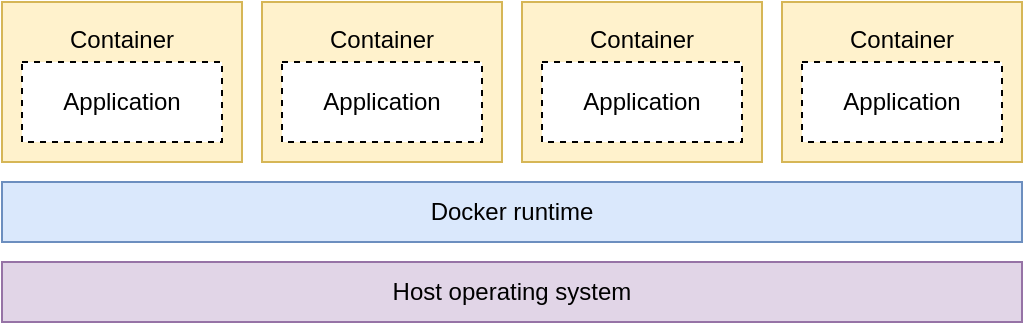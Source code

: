 <mxfile version="16.6.6" type="github" pages="15">
  <diagram id="l09j2yV1FX3R2zhXrOuN" name="14.1">
    <mxGraphModel dx="949" dy="611" grid="1" gridSize="10" guides="1" tooltips="1" connect="1" arrows="1" fold="1" page="1" pageScale="1" pageWidth="850" pageHeight="1100" math="0" shadow="0">
      <root>
        <mxCell id="xND10WvVu1uBE-Xhnz6G-0" />
        <mxCell id="xND10WvVu1uBE-Xhnz6G-1" parent="xND10WvVu1uBE-Xhnz6G-0" />
        <mxCell id="xND10WvVu1uBE-Xhnz6G-3" value="Host operating system" style="rounded=0;whiteSpace=wrap;html=1;fillColor=#e1d5e7;strokeColor=#9673a6;" vertex="1" parent="xND10WvVu1uBE-Xhnz6G-1">
          <mxGeometry x="100" y="260" width="510" height="30" as="geometry" />
        </mxCell>
        <mxCell id="xND10WvVu1uBE-Xhnz6G-4" value="Docker runtime" style="rounded=0;whiteSpace=wrap;html=1;fillColor=#dae8fc;strokeColor=#6c8ebf;" vertex="1" parent="xND10WvVu1uBE-Xhnz6G-1">
          <mxGeometry x="100" y="220" width="510" height="30" as="geometry" />
        </mxCell>
        <mxCell id="xND10WvVu1uBE-Xhnz6G-5" value="Container&lt;br&gt;&lt;br&gt;&lt;br&gt;&lt;br&gt;" style="rounded=0;whiteSpace=wrap;html=1;fillColor=#fff2cc;strokeColor=#d6b656;" vertex="1" parent="xND10WvVu1uBE-Xhnz6G-1">
          <mxGeometry x="100" y="130" width="120" height="80" as="geometry" />
        </mxCell>
        <mxCell id="xND10WvVu1uBE-Xhnz6G-6" value="Container&lt;br&gt;&lt;br&gt;&lt;br&gt;&lt;br&gt;" style="rounded=0;whiteSpace=wrap;html=1;fillColor=#fff2cc;strokeColor=#d6b656;" vertex="1" parent="xND10WvVu1uBE-Xhnz6G-1">
          <mxGeometry x="230" y="130" width="120" height="80" as="geometry" />
        </mxCell>
        <mxCell id="xND10WvVu1uBE-Xhnz6G-7" value="Container&lt;br&gt;&lt;br&gt;&lt;br&gt;&lt;br&gt;" style="rounded=0;whiteSpace=wrap;html=1;fillColor=#fff2cc;strokeColor=#d6b656;" vertex="1" parent="xND10WvVu1uBE-Xhnz6G-1">
          <mxGeometry x="360" y="130" width="120" height="80" as="geometry" />
        </mxCell>
        <mxCell id="xND10WvVu1uBE-Xhnz6G-8" value="Container&lt;br&gt;&lt;br&gt;&lt;br&gt;&lt;br&gt;" style="rounded=0;whiteSpace=wrap;html=1;fillColor=#fff2cc;strokeColor=#d6b656;" vertex="1" parent="xND10WvVu1uBE-Xhnz6G-1">
          <mxGeometry x="490" y="130" width="120" height="80" as="geometry" />
        </mxCell>
        <mxCell id="xND10WvVu1uBE-Xhnz6G-10" value="Application" style="rounded=0;whiteSpace=wrap;html=1;dashed=1;" vertex="1" parent="xND10WvVu1uBE-Xhnz6G-1">
          <mxGeometry x="110" y="160" width="100" height="40" as="geometry" />
        </mxCell>
        <mxCell id="xND10WvVu1uBE-Xhnz6G-11" value="Application" style="rounded=0;whiteSpace=wrap;html=1;dashed=1;" vertex="1" parent="xND10WvVu1uBE-Xhnz6G-1">
          <mxGeometry x="240" y="160" width="100" height="40" as="geometry" />
        </mxCell>
        <mxCell id="xND10WvVu1uBE-Xhnz6G-12" value="Application" style="rounded=0;whiteSpace=wrap;html=1;dashed=1;" vertex="1" parent="xND10WvVu1uBE-Xhnz6G-1">
          <mxGeometry x="370" y="160" width="100" height="40" as="geometry" />
        </mxCell>
        <mxCell id="xND10WvVu1uBE-Xhnz6G-13" value="Application" style="rounded=0;whiteSpace=wrap;html=1;dashed=1;" vertex="1" parent="xND10WvVu1uBE-Xhnz6G-1">
          <mxGeometry x="500" y="160" width="100" height="40" as="geometry" />
        </mxCell>
      </root>
    </mxGraphModel>
  </diagram>
  <diagram id="FvdG2lcwBOPjYXx5p--3" name="14.2">
    <mxGraphModel dx="791" dy="509" grid="1" gridSize="10" guides="1" tooltips="1" connect="1" arrows="1" fold="1" page="1" pageScale="1" pageWidth="850" pageHeight="1100" math="0" shadow="0">
      <root>
        <mxCell id="wMUxBcKygIpMFjW0Sc5m-0" />
        <mxCell id="wMUxBcKygIpMFjW0Sc5m-1" parent="wMUxBcKygIpMFjW0Sc5m-0" />
        <mxCell id="wMUxBcKygIpMFjW0Sc5m-4" value="" style="rounded=0;whiteSpace=wrap;html=1;dashed=1;dashPattern=1 1;fillColor=#f9f7ed;strokeColor=none;" vertex="1" parent="wMUxBcKygIpMFjW0Sc5m-1">
          <mxGeometry x="55" y="320" width="530" height="290" as="geometry" />
        </mxCell>
        <mxCell id="wMUxBcKygIpMFjW0Sc5m-5" value="&lt;br&gt;&lt;br&gt;&lt;br&gt;&lt;br&gt;Container" style="rounded=0;whiteSpace=wrap;html=1;fillColor=#ffcc99;strokeColor=none;" vertex="1" parent="wMUxBcKygIpMFjW0Sc5m-1">
          <mxGeometry x="75" y="340" width="250" height="100" as="geometry" />
        </mxCell>
        <mxCell id="wMUxBcKygIpMFjW0Sc5m-6" value="" style="rounded=0;whiteSpace=wrap;html=1;fillColor=#f5f5f5;fontColor=#333333;strokeColor=#666666;" vertex="1" parent="wMUxBcKygIpMFjW0Sc5m-1">
          <mxGeometry x="575" y="435" width="20" height="60" as="geometry" />
        </mxCell>
        <mxCell id="wMUxBcKygIpMFjW0Sc5m-7" value="" style="rounded=0;whiteSpace=wrap;html=1;fillColor=#f5f5f5;fontColor=#333333;strokeColor=#666666;" vertex="1" parent="wMUxBcKygIpMFjW0Sc5m-1">
          <mxGeometry x="315" y="360" width="20" height="60" as="geometry" />
        </mxCell>
        <mxCell id="wMUxBcKygIpMFjW0Sc5m-29" style="edgeStyle=orthogonalEdgeStyle;orthogonalLoop=1;jettySize=auto;html=1;rounded=1;dashed=1;strokeWidth=2;fillColor=#f8cecc;strokeColor=#b85450;" edge="1" parent="wMUxBcKygIpMFjW0Sc5m-1" source="wMUxBcKygIpMFjW0Sc5m-10" target="wMUxBcKygIpMFjW0Sc5m-5">
          <mxGeometry relative="1" as="geometry" />
        </mxCell>
        <mxCell id="wMUxBcKygIpMFjW0Sc5m-10" value="&lt;br&gt;&lt;br&gt;&lt;br&gt;&lt;br&gt;orders.db" style="whiteSpace=wrap;html=1;shape=mxgraph.basic.document;fillColor=#f8cecc;strokeColor=#b85450;" vertex="1" parent="wMUxBcKygIpMFjW0Sc5m-1">
          <mxGeometry x="440" y="455" width="30" height="40" as="geometry" />
        </mxCell>
        <mxCell id="wMUxBcKygIpMFjW0Sc5m-11" value="export DB_URL=sqlite:///orders.db" style="rounded=0;whiteSpace=wrap;html=1;dashed=1;fillColor=#fff2cc;strokeColor=#d6b656;" vertex="1" parent="wMUxBcKygIpMFjW0Sc5m-1">
          <mxGeometry x="90" y="350" width="220" height="30" as="geometry" />
        </mxCell>
        <mxCell id="wMUxBcKygIpMFjW0Sc5m-12" value="docker run" style="rounded=0;whiteSpace=wrap;html=1;fillColor=#dae8fc;strokeColor=#6c8ebf;" vertex="1" parent="wMUxBcKygIpMFjW0Sc5m-1">
          <mxGeometry x="20" y="240" width="70" height="30" as="geometry" />
        </mxCell>
        <mxCell id="wMUxBcKygIpMFjW0Sc5m-13" value="-env DB_URL=sqlite:///orders.db" style="rounded=0;whiteSpace=wrap;html=1;fillColor=#fff2cc;strokeColor=#d6b656;" vertex="1" parent="wMUxBcKygIpMFjW0Sc5m-1">
          <mxGeometry x="90" y="240" width="180" height="30" as="geometry" />
        </mxCell>
        <mxCell id="wMUxBcKygIpMFjW0Sc5m-25" style="edgeStyle=orthogonalEdgeStyle;orthogonalLoop=1;jettySize=auto;html=1;exitX=0.5;exitY=1;exitDx=0;exitDy=0;rounded=1;dashed=1;strokeWidth=2;fillColor=#f8cecc;strokeColor=#b85450;" edge="1" parent="wMUxBcKygIpMFjW0Sc5m-1" source="wMUxBcKygIpMFjW0Sc5m-14" target="wMUxBcKygIpMFjW0Sc5m-10">
          <mxGeometry relative="1" as="geometry">
            <Array as="points">
              <mxPoint x="375" y="300" />
              <mxPoint x="455" y="300" />
            </Array>
          </mxGeometry>
        </mxCell>
        <mxCell id="wMUxBcKygIpMFjW0Sc5m-14" value="&amp;nbsp;-v $(pwd)/orders.db:/orders/orders.db" style="rounded=0;whiteSpace=wrap;html=1;fillColor=#f8cecc;strokeColor=#b85450;" vertex="1" parent="wMUxBcKygIpMFjW0Sc5m-1">
          <mxGeometry x="270" y="240" width="210" height="30" as="geometry" />
        </mxCell>
        <mxCell id="wMUxBcKygIpMFjW0Sc5m-30" style="edgeStyle=orthogonalEdgeStyle;orthogonalLoop=1;jettySize=auto;html=1;entryX=0;entryY=0.5;entryDx=0;entryDy=0;rounded=1;dashed=1;strokeWidth=2;fillColor=#f5f5f5;strokeColor=#666666;" edge="1" parent="wMUxBcKygIpMFjW0Sc5m-1" source="wMUxBcKygIpMFjW0Sc5m-16" target="wMUxBcKygIpMFjW0Sc5m-6">
          <mxGeometry relative="1" as="geometry" />
        </mxCell>
        <mxCell id="wMUxBcKygIpMFjW0Sc5m-31" style="edgeStyle=orthogonalEdgeStyle;orthogonalLoop=1;jettySize=auto;html=1;entryX=1;entryY=0.75;entryDx=0;entryDy=0;rounded=1;dashed=1;strokeWidth=2;fillColor=#f5f5f5;strokeColor=#666666;" edge="1" parent="wMUxBcKygIpMFjW0Sc5m-1" source="wMUxBcKygIpMFjW0Sc5m-16" target="wMUxBcKygIpMFjW0Sc5m-7">
          <mxGeometry relative="1" as="geometry">
            <Array as="points">
              <mxPoint x="555" y="340" />
              <mxPoint x="530" y="340" />
              <mxPoint x="530" y="405" />
            </Array>
          </mxGeometry>
        </mxCell>
        <mxCell id="wMUxBcKygIpMFjW0Sc5m-16" value="&amp;nbsp;-p 8000:8000 -it orders:1.0" style="rounded=0;whiteSpace=wrap;html=1;fillColor=#f5f5f5;fontColor=#333333;strokeColor=#666666;" vertex="1" parent="wMUxBcKygIpMFjW0Sc5m-1">
          <mxGeometry x="480" y="240" width="160" height="30" as="geometry" />
        </mxCell>
        <mxCell id="wMUxBcKygIpMFjW0Sc5m-32" style="edgeStyle=orthogonalEdgeStyle;rounded=0;orthogonalLoop=1;jettySize=auto;html=1;" edge="1" parent="wMUxBcKygIpMFjW0Sc5m-1" source="wMUxBcKygIpMFjW0Sc5m-17" target="wMUxBcKygIpMFjW0Sc5m-6">
          <mxGeometry relative="1" as="geometry" />
        </mxCell>
        <mxCell id="wMUxBcKygIpMFjW0Sc5m-17" value="User" style="shape=umlActor;verticalLabelPosition=bottom;verticalAlign=top;html=1;outlineConnect=0;fillColor=default;" vertex="1" parent="wMUxBcKygIpMFjW0Sc5m-1">
          <mxGeometry x="730" y="435" width="30" height="60" as="geometry" />
        </mxCell>
        <mxCell id="wMUxBcKygIpMFjW0Sc5m-18" value="port 8000" style="text;html=1;strokeColor=none;fillColor=none;align=center;verticalAlign=middle;whiteSpace=wrap;rounded=0;" vertex="1" parent="wMUxBcKygIpMFjW0Sc5m-1">
          <mxGeometry x="595" y="435" width="60" height="30" as="geometry" />
        </mxCell>
        <mxCell id="wMUxBcKygIpMFjW0Sc5m-19" value="port 8000" style="text;html=1;strokeColor=none;fillColor=none;align=center;verticalAlign=middle;whiteSpace=wrap;rounded=0;" vertex="1" parent="wMUxBcKygIpMFjW0Sc5m-1">
          <mxGeometry x="335" y="360" width="60" height="30" as="geometry" />
        </mxCell>
        <mxCell id="wMUxBcKygIpMFjW0Sc5m-20" value="Host Operating System" style="text;html=1;strokeColor=none;fillColor=none;align=center;verticalAlign=middle;whiteSpace=wrap;rounded=0;" vertex="1" parent="wMUxBcKygIpMFjW0Sc5m-1">
          <mxGeometry x="230" y="560" width="180" height="50" as="geometry" />
        </mxCell>
        <mxCell id="wMUxBcKygIpMFjW0Sc5m-22" value="" style="endArrow=classic;html=1;exitX=0.5;exitY=1;exitDx=0;exitDy=0;entryX=0.5;entryY=0;entryDx=0;entryDy=0;rounded=1;jumpStyle=none;shadow=0;dashed=1;fillColor=#fff2cc;strokeColor=#d6b656;strokeWidth=2;" edge="1" parent="wMUxBcKygIpMFjW0Sc5m-1" source="wMUxBcKygIpMFjW0Sc5m-13" target="wMUxBcKygIpMFjW0Sc5m-11">
          <mxGeometry width="50" height="50" relative="1" as="geometry">
            <mxPoint x="315" y="370" as="sourcePoint" />
            <mxPoint x="365" y="320" as="targetPoint" />
            <Array as="points">
              <mxPoint x="180" y="280" />
              <mxPoint x="200" y="280" />
            </Array>
          </mxGeometry>
        </mxCell>
        <mxCell id="wMUxBcKygIpMFjW0Sc5m-34" value="Mounting a volume on a file or folder allows the container to access them" style="rounded=0;whiteSpace=wrap;html=1;dashed=1;dashPattern=1 1;fillColor=default;strokeColor=none;" vertex="1" parent="wMUxBcKygIpMFjW0Sc5m-1">
          <mxGeometry x="350" y="520" width="210" height="40" as="geometry" />
        </mxCell>
        <mxCell id="wMUxBcKygIpMFjW0Sc5m-35" value="Binding a port in the container to a port in the host operating system allows users to interact with the application" style="rounded=0;whiteSpace=wrap;html=1;dashed=1;dashPattern=1 1;fillColor=default;strokeColor=none;" vertex="1" parent="wMUxBcKygIpMFjW0Sc5m-1">
          <mxGeometry x="570" y="370" width="210" height="50" as="geometry" />
        </mxCell>
        <mxCell id="wMUxBcKygIpMFjW0Sc5m-36" value="We can set environment variables for the container" style="rounded=0;whiteSpace=wrap;html=1;dashed=1;dashPattern=1 1;fillColor=default;strokeColor=none;" vertex="1" parent="wMUxBcKygIpMFjW0Sc5m-1">
          <mxGeometry x="20" y="290" width="170" height="40" as="geometry" />
        </mxCell>
      </root>
    </mxGraphModel>
  </diagram>
  <diagram id="0C1uWPmxnuECX0CIdEsk" name="14.3">
    <mxGraphModel dx="1186" dy="764" grid="1" gridSize="10" guides="1" tooltips="1" connect="1" arrows="1" fold="1" page="1" pageScale="1" pageWidth="850" pageHeight="1100" math="0" shadow="0">
      <root>
        <mxCell id="0" />
        <mxCell id="1" parent="0" />
        <mxCell id="Ml90VJhIjHiY6DNN_qWz-13" value="" style="rounded=0;whiteSpace=wrap;html=1;fillColor=#cdeb8b;strokeColor=#36393d;" parent="1" vertex="1">
          <mxGeometry x="252" y="370" width="350" height="170" as="geometry" />
        </mxCell>
        <mxCell id="Ml90VJhIjHiY6DNN_qWz-1" value="" style="rounded=0;whiteSpace=wrap;html=1;fillColor=#dae8fc;strokeColor=#6c8ebf;" parent="1" vertex="1">
          <mxGeometry x="442" y="80" width="170" height="210" as="geometry" />
        </mxCell>
        <mxCell id="Ml90VJhIjHiY6DNN_qWz-2" value="Control Plane" style="text;html=1;strokeColor=none;fillColor=none;align=center;verticalAlign=middle;whiteSpace=wrap;rounded=0;" parent="1" vertex="1">
          <mxGeometry x="482" y="260" width="90" height="30" as="geometry" />
        </mxCell>
        <mxCell id="Ml90VJhIjHiY6DNN_qWz-5" value="Kubernetes API" style="shape=image;html=1;verticalAlign=top;verticalLabelPosition=bottom;labelBackgroundColor=none;imageAspect=0;aspect=fixed;image=https://cdn4.iconfinder.com/data/icons/business-black-1/64/30-128.png;fillColor=none;" parent="1" vertex="1">
          <mxGeometry x="532" y="178" width="48" height="48" as="geometry" />
        </mxCell>
        <mxCell id="Ml90VJhIjHiY6DNN_qWz-7" value="etcd" style="shape=image;html=1;verticalAlign=top;verticalLabelPosition=bottom;labelBackgroundColor=none;imageAspect=0;aspect=fixed;image=https://cdn4.iconfinder.com/data/icons/business-black-1/64/30-128.png;fillColor=none;" parent="1" vertex="1">
          <mxGeometry x="452" y="178" width="48" height="48" as="geometry" />
        </mxCell>
        <mxCell id="Ml90VJhIjHiY6DNN_qWz-8" value="coreDNS" style="shape=image;html=1;verticalAlign=top;verticalLabelPosition=bottom;labelBackgroundColor=none;imageAspect=0;aspect=fixed;image=https://cdn4.iconfinder.com/data/icons/business-black-1/64/30-128.png;fillColor=none;" parent="1" vertex="1">
          <mxGeometry x="500" y="90" width="48" height="48" as="geometry" />
        </mxCell>
        <mxCell id="Ml90VJhIjHiY6DNN_qWz-40" style="edgeStyle=orthogonalEdgeStyle;rounded=0;orthogonalLoop=1;jettySize=auto;html=1;entryX=0.5;entryY=1;entryDx=0;entryDy=0;fillColor=#ffe6cc;strokeColor=#d79b00;" parent="1" source="Ml90VJhIjHiY6DNN_qWz-9" target="Ml90VJhIjHiY6DNN_qWz-39" edge="1">
          <mxGeometry relative="1" as="geometry" />
        </mxCell>
        <mxCell id="Ml90VJhIjHiY6DNN_qWz-47" style="edgeStyle=orthogonalEdgeStyle;rounded=0;orthogonalLoop=1;jettySize=auto;html=1;entryX=1;entryY=0.5;entryDx=0;entryDy=0;dashed=1;" parent="1" source="Ml90VJhIjHiY6DNN_qWz-9" target="Ml90VJhIjHiY6DNN_qWz-5" edge="1">
          <mxGeometry relative="1" as="geometry">
            <Array as="points">
              <mxPoint x="332" y="340" />
              <mxPoint x="630" y="340" />
              <mxPoint x="630" y="202" />
            </Array>
          </mxGeometry>
        </mxCell>
        <mxCell id="Ml90VJhIjHiY6DNN_qWz-9" value="Deployment Workload" style="rounded=0;whiteSpace=wrap;html=1;fillColor=#ffcc99;strokeColor=none;gradientColor=none;" parent="1" vertex="1">
          <mxGeometry x="262" y="390" width="140" height="40" as="geometry" />
        </mxCell>
        <mxCell id="Ml90VJhIjHiY6DNN_qWz-48" style="edgeStyle=orthogonalEdgeStyle;rounded=0;orthogonalLoop=1;jettySize=auto;html=1;entryX=1;entryY=0.5;entryDx=0;entryDy=0;dashed=1;" parent="1" source="Ml90VJhIjHiY6DNN_qWz-11" target="Ml90VJhIjHiY6DNN_qWz-5" edge="1">
          <mxGeometry relative="1" as="geometry">
            <Array as="points">
              <mxPoint x="332" y="510" />
              <mxPoint x="640" y="510" />
              <mxPoint x="640" y="202" />
            </Array>
          </mxGeometry>
        </mxCell>
        <mxCell id="Ml90VJhIjHiY6DNN_qWz-11" value="Job Workload" style="rounded=0;whiteSpace=wrap;html=1;fillColor=#ffcc99;strokeColor=none;" parent="1" vertex="1">
          <mxGeometry x="262" y="455" width="140" height="40" as="geometry" />
        </mxCell>
        <mxCell id="Ml90VJhIjHiY6DNN_qWz-16" value="Namespace: orders" style="text;html=1;strokeColor=none;fillColor=none;align=center;verticalAlign=middle;whiteSpace=wrap;rounded=0;" parent="1" vertex="1">
          <mxGeometry x="372" y="510" width="110" height="30" as="geometry" />
        </mxCell>
        <mxCell id="Ml90VJhIjHiY6DNN_qWz-17" value="" style="rounded=0;whiteSpace=wrap;html=1;fillColor=#f5f5f5;fontColor=#333333;strokeColor=#666666;" parent="1" vertex="1">
          <mxGeometry x="112" y="70" width="120" height="190" as="geometry" />
        </mxCell>
        <mxCell id="Ml90VJhIjHiY6DNN_qWz-19" value="Node" style="text;html=1;strokeColor=none;fillColor=none;align=center;verticalAlign=middle;whiteSpace=wrap;rounded=0;" parent="1" vertex="1">
          <mxGeometry x="110" y="230" width="122" height="30" as="geometry" />
        </mxCell>
        <mxCell id="Ml90VJhIjHiY6DNN_qWz-21" value="Pod" style="text;html=1;strokeColor=#d6b656;fillColor=#fff2cc;align=center;verticalAlign=middle;whiteSpace=wrap;rounded=0;" parent="1" vertex="1">
          <mxGeometry x="122" y="80" width="100" height="40" as="geometry" />
        </mxCell>
        <mxCell id="Ml90VJhIjHiY6DNN_qWz-22" value="Pod" style="text;html=1;strokeColor=#d6b656;fillColor=#fff2cc;align=center;verticalAlign=middle;whiteSpace=wrap;rounded=0;" parent="1" vertex="1">
          <mxGeometry x="122" y="130" width="100" height="40" as="geometry" />
        </mxCell>
        <mxCell id="Ml90VJhIjHiY6DNN_qWz-23" value="Pod" style="text;html=1;strokeColor=#d6b656;fillColor=#fff2cc;align=center;verticalAlign=middle;whiteSpace=wrap;rounded=0;" parent="1" vertex="1">
          <mxGeometry x="122" y="180" width="100" height="40" as="geometry" />
        </mxCell>
        <mxCell id="Ml90VJhIjHiY6DNN_qWz-29" value="" style="rounded=0;whiteSpace=wrap;html=1;fillColor=#f5f5f5;fontColor=#333333;strokeColor=#666666;" parent="1" vertex="1">
          <mxGeometry x="252" y="70" width="120" height="190" as="geometry" />
        </mxCell>
        <mxCell id="Ml90VJhIjHiY6DNN_qWz-30" value="Node" style="text;html=1;strokeColor=none;fillColor=none;align=center;verticalAlign=middle;whiteSpace=wrap;rounded=0;" parent="1" vertex="1">
          <mxGeometry x="250" y="230" width="122" height="30" as="geometry" />
        </mxCell>
        <mxCell id="Ml90VJhIjHiY6DNN_qWz-31" value="Pod" style="text;html=1;strokeColor=#d6b656;fillColor=#fff2cc;align=center;verticalAlign=middle;whiteSpace=wrap;rounded=0;" parent="1" vertex="1">
          <mxGeometry x="262" y="80" width="100" height="40" as="geometry" />
        </mxCell>
        <mxCell id="Ml90VJhIjHiY6DNN_qWz-32" value="Pod" style="text;html=1;strokeColor=#d6b656;fillColor=#fff2cc;align=center;verticalAlign=middle;whiteSpace=wrap;rounded=0;" parent="1" vertex="1">
          <mxGeometry x="262" y="130" width="100" height="40" as="geometry" />
        </mxCell>
        <mxCell id="Ml90VJhIjHiY6DNN_qWz-33" value="Pod" style="text;html=1;strokeColor=#d6b656;fillColor=#fff2cc;align=center;verticalAlign=middle;whiteSpace=wrap;rounded=0;" parent="1" vertex="1">
          <mxGeometry x="262" y="180" width="100" height="40" as="geometry" />
        </mxCell>
        <mxCell id="Ml90VJhIjHiY6DNN_qWz-44" style="edgeStyle=orthogonalEdgeStyle;rounded=0;orthogonalLoop=1;jettySize=auto;html=1;entryX=1;entryY=0.5;entryDx=0;entryDy=0;fillColor=#d80073;strokeColor=#A50040;" parent="1" source="Ml90VJhIjHiY6DNN_qWz-34" target="Ml90VJhIjHiY6DNN_qWz-23" edge="1">
          <mxGeometry relative="1" as="geometry">
            <Array as="points">
              <mxPoint x="420" y="410" />
              <mxPoint x="420" y="280" />
              <mxPoint x="240" y="280" />
              <mxPoint x="240" y="200" />
            </Array>
          </mxGeometry>
        </mxCell>
        <mxCell id="Ml90VJhIjHiY6DNN_qWz-34" value="Service" style="rounded=0;whiteSpace=wrap;html=1;strokeColor=none;fillColor=#d80073;fontColor=#ffffff;" parent="1" vertex="1">
          <mxGeometry x="442" y="390" width="140" height="40" as="geometry" />
        </mxCell>
        <mxCell id="Ml90VJhIjHiY6DNN_qWz-45" style="edgeStyle=orthogonalEdgeStyle;rounded=0;orthogonalLoop=1;jettySize=auto;html=1;entryX=0.555;entryY=0.967;entryDx=0;entryDy=0;entryPerimeter=0;fillColor=#e1d5e7;strokeColor=#9673a6;" parent="1" source="Ml90VJhIjHiY6DNN_qWz-35" target="Ml90VJhIjHiY6DNN_qWz-36" edge="1">
          <mxGeometry relative="1" as="geometry">
            <Array as="points">
              <mxPoint x="362" y="560" />
              <mxPoint x="520" y="560" />
            </Array>
          </mxGeometry>
        </mxCell>
        <mxCell id="Ml90VJhIjHiY6DNN_qWz-35" value="Load balancer" style="rounded=0;whiteSpace=wrap;html=1;strokeColor=#9673a6;fillColor=#e1d5e7;" parent="1" vertex="1">
          <mxGeometry x="80" y="580" width="560" height="40" as="geometry" />
        </mxCell>
        <mxCell id="Ml90VJhIjHiY6DNN_qWz-46" value="" style="edgeStyle=orthogonalEdgeStyle;rounded=0;orthogonalLoop=1;jettySize=auto;html=1;fillColor=#fad9d5;strokeColor=#000000;" parent="1" source="Ml90VJhIjHiY6DNN_qWz-36" target="Ml90VJhIjHiY6DNN_qWz-34" edge="1">
          <mxGeometry relative="1" as="geometry" />
        </mxCell>
        <mxCell id="Ml90VJhIjHiY6DNN_qWz-36" value="Ingress" style="rounded=0;whiteSpace=wrap;html=1;strokeColor=none;fillColor=#ffcccc;" parent="1" vertex="1">
          <mxGeometry x="442" y="455" width="140" height="40" as="geometry" />
        </mxCell>
        <mxCell id="Ml90VJhIjHiY6DNN_qWz-41" style="edgeStyle=orthogonalEdgeStyle;rounded=0;orthogonalLoop=1;jettySize=auto;html=1;entryX=0;entryY=0.5;entryDx=0;entryDy=0;fillColor=#ffe6cc;strokeColor=#d79b00;" parent="1" source="Ml90VJhIjHiY6DNN_qWz-39" target="Ml90VJhIjHiY6DNN_qWz-21" edge="1">
          <mxGeometry relative="1" as="geometry">
            <Array as="points">
              <mxPoint x="80" y="310" />
              <mxPoint x="80" y="100" />
            </Array>
          </mxGeometry>
        </mxCell>
        <mxCell id="Ml90VJhIjHiY6DNN_qWz-42" style="edgeStyle=orthogonalEdgeStyle;rounded=0;orthogonalLoop=1;jettySize=auto;html=1;entryX=0;entryY=0.5;entryDx=0;entryDy=0;fillColor=#ffe6cc;strokeColor=#d79b00;" parent="1" source="Ml90VJhIjHiY6DNN_qWz-39" target="Ml90VJhIjHiY6DNN_qWz-22" edge="1">
          <mxGeometry relative="1" as="geometry">
            <Array as="points">
              <mxPoint x="90" y="310" />
              <mxPoint x="90" y="150" />
            </Array>
          </mxGeometry>
        </mxCell>
        <mxCell id="Ml90VJhIjHiY6DNN_qWz-43" style="edgeStyle=orthogonalEdgeStyle;rounded=0;orthogonalLoop=1;jettySize=auto;html=1;entryX=0;entryY=0.5;entryDx=0;entryDy=0;fillColor=#ffe6cc;strokeColor=#d79b00;" parent="1" source="Ml90VJhIjHiY6DNN_qWz-39" target="Ml90VJhIjHiY6DNN_qWz-23" edge="1">
          <mxGeometry relative="1" as="geometry">
            <Array as="points">
              <mxPoint x="102" y="310" />
              <mxPoint x="102" y="200" />
            </Array>
          </mxGeometry>
        </mxCell>
        <mxCell id="Ml90VJhIjHiY6DNN_qWz-39" value="ReplicaSet" style="rounded=0;whiteSpace=wrap;html=1;fillColor=none;dashed=1;" parent="1" vertex="1">
          <mxGeometry x="132" y="290" width="140" height="40" as="geometry" />
        </mxCell>
        <mxCell id="Ml90VJhIjHiY6DNN_qWz-54" value="Deployments use ReplicaSets to control the desired number of pods" style="text;html=1;strokeColor=none;fillColor=none;align=center;verticalAlign=middle;whiteSpace=wrap;rounded=0;dashed=1;labelBackgroundColor=none;fontColor=#D79B00;" parent="1" vertex="1">
          <mxGeometry x="40" y="340" width="150" height="50" as="geometry" />
        </mxCell>
        <mxCell id="Ml90VJhIjHiY6DNN_qWz-55" value="Pods are executed in Nodes" style="text;html=1;strokeColor=none;fillColor=none;align=center;verticalAlign=middle;whiteSpace=wrap;rounded=0;dashed=1;labelBackgroundColor=none;fontColor=#666666;" parent="1" vertex="1">
          <mxGeometry x="122" y="30" width="230" height="30" as="geometry" />
        </mxCell>
        <mxCell id="Ml90VJhIjHiY6DNN_qWz-56" value="The Kubernetes control plane controls the state of the cluster and exposes the Kubernetes API" style="text;html=1;strokeColor=none;fillColor=none;align=center;verticalAlign=middle;whiteSpace=wrap;rounded=0;dashed=1;labelBackgroundColor=none;fontColor=#6C8EBF;" parent="1" vertex="1">
          <mxGeometry x="425" y="20" width="198" height="50" as="geometry" />
        </mxCell>
        <mxCell id="Ml90VJhIjHiY6DNN_qWz-57" value="A service exposes a deployment as a web service" style="text;html=1;strokeColor=none;fillColor=none;align=center;verticalAlign=middle;whiteSpace=wrap;rounded=0;dashed=1;labelBackgroundColor=none;fontColor=#A50040;" parent="1" vertex="1">
          <mxGeometry x="282" y="290" width="128" height="40" as="geometry" />
        </mxCell>
        <mxCell id="Ml90VJhIjHiY6DNN_qWz-58" value="The load balancer accepts incoming requests from the Internet and forwards them to a service using Ingress rules" style="text;html=1;strokeColor=none;fillColor=none;align=center;verticalAlign=middle;whiteSpace=wrap;rounded=0;dashed=1;labelBackgroundColor=none;fontColor=#9673A6;" parent="1" vertex="1">
          <mxGeometry x="612" y="520" width="188" height="40" as="geometry" />
        </mxCell>
      </root>
    </mxGraphModel>
  </diagram>
  <diagram id="I_VC2XvVZcgZGk_Xaj1K" name="14.4">
    <mxGraphModel dx="791" dy="509" grid="1" gridSize="10" guides="1" tooltips="1" connect="1" arrows="1" fold="1" page="1" pageScale="1" pageWidth="850" pageHeight="1100" math="0" shadow="0">
      <root>
        <mxCell id="qT54-l4ECE1QhUb_08b_-0" />
        <mxCell id="qT54-l4ECE1QhUb_08b_-1" parent="qT54-l4ECE1QhUb_08b_-0" />
        <mxCell id="8ynbUQK3N5-S4fNOvmIj-0" value="" style="rounded=0;whiteSpace=wrap;html=1;dashed=1;dashPattern=1 1;fillColor=#f9f7ed;strokeColor=#36393d;" vertex="1" parent="qT54-l4ECE1QhUb_08b_-1">
          <mxGeometry x="310" y="250" width="370" height="260" as="geometry" />
        </mxCell>
        <mxCell id="8ynbUQK3N5-S4fNOvmIj-11" value="" style="rounded=0;whiteSpace=wrap;html=1;dashed=1;dashPattern=1 1;fillColor=#ffff88;strokeColor=#36393d;" vertex="1" parent="qT54-l4ECE1QhUb_08b_-1">
          <mxGeometry x="260" y="340" width="320" height="130" as="geometry" />
        </mxCell>
        <mxCell id="8ynbUQK3N5-S4fNOvmIj-1" value="" style="sketch=0;points=[[0,0,0],[0.25,0,0],[0.5,0,0],[0.75,0,0],[1,0,0],[0,1,0],[0.25,1,0],[0.5,1,0],[0.75,1,0],[1,1,0],[0,0.25,0],[0,0.5,0],[0,0.75,0],[1,0.25,0],[1,0.5,0],[1,0.75,0]];outlineConnect=0;fontColor=#232F3E;gradientColor=#F78E04;gradientDirection=north;fillColor=#D05C17;strokeColor=#ffffff;dashed=0;verticalLabelPosition=bottom;verticalAlign=top;align=center;html=1;fontSize=12;fontStyle=0;aspect=fixed;shape=mxgraph.aws4.resourceIcon;resIcon=mxgraph.aws4.fargate;dashPattern=1 1;" vertex="1" parent="qT54-l4ECE1QhUb_08b_-1">
          <mxGeometry x="270" y="374" width="78" height="78" as="geometry" />
        </mxCell>
        <mxCell id="8ynbUQK3N5-S4fNOvmIj-2" value="" style="aspect=fixed;perimeter=ellipsePerimeter;html=1;align=center;shadow=0;dashed=0;spacingTop=3;image;image=img/lib/active_directory/generic_server.svg;dashPattern=1 1;fillColor=default;" vertex="1" parent="qT54-l4ECE1QhUb_08b_-1">
          <mxGeometry x="521" y="388" width="28.0" height="50" as="geometry" />
        </mxCell>
        <mxCell id="8ynbUQK3N5-S4fNOvmIj-3" value="" style="aspect=fixed;perimeter=ellipsePerimeter;html=1;align=center;shadow=0;dashed=0;spacingTop=3;image;image=img/lib/active_directory/generic_server.svg;dashPattern=1 1;fillColor=default;" vertex="1" parent="qT54-l4ECE1QhUb_08b_-1">
          <mxGeometry x="470" y="388" width="28.0" height="50" as="geometry" />
        </mxCell>
        <mxCell id="8ynbUQK3N5-S4fNOvmIj-4" value="" style="aspect=fixed;perimeter=ellipsePerimeter;html=1;align=center;shadow=0;dashed=0;spacingTop=3;image;image=img/lib/active_directory/generic_server.svg;dashPattern=1 1;fillColor=default;" vertex="1" parent="qT54-l4ECE1QhUb_08b_-1">
          <mxGeometry x="420" y="388" width="28.0" height="50" as="geometry" />
        </mxCell>
        <mxCell id="8ynbUQK3N5-S4fNOvmIj-5" value="" style="aspect=fixed;perimeter=ellipsePerimeter;html=1;align=center;shadow=0;dashed=0;spacingTop=3;image;image=img/lib/active_directory/generic_server.svg;dashPattern=1 1;fillColor=default;" vertex="1" parent="qT54-l4ECE1QhUb_08b_-1">
          <mxGeometry x="370" y="388" width="28" height="50" as="geometry" />
        </mxCell>
        <mxCell id="o6f4xmLDjKbBD-5I3QDX-5" style="edgeStyle=orthogonalEdgeStyle;rounded=1;jumpStyle=none;orthogonalLoop=1;jettySize=auto;html=1;entryX=1;entryY=0.5;entryDx=0;entryDy=0;shadow=0;dashed=1;strokeWidth=2;fillColor=#cce5ff;strokeColor=#6C8EBF;" edge="1" parent="qT54-l4ECE1QhUb_08b_-1" source="8ynbUQK3N5-S4fNOvmIj-10" target="8ynbUQK3N5-S4fNOvmIj-11">
          <mxGeometry relative="1" as="geometry" />
        </mxCell>
        <mxCell id="8ynbUQK3N5-S4fNOvmIj-10" value="" style="sketch=0;aspect=fixed;html=1;points=[];align=center;image;fontSize=12;image=img/lib/mscae/Kubernetes.svg;dashed=1;dashPattern=1 1;fillColor=default;" vertex="1" parent="qT54-l4ECE1QhUb_08b_-1">
          <mxGeometry x="630" y="250" width="50" height="48" as="geometry" />
        </mxCell>
        <mxCell id="8ynbUQK3N5-S4fNOvmIj-12" value="Kubernetes cluster" style="text;html=1;strokeColor=none;fillColor=none;align=center;verticalAlign=middle;whiteSpace=wrap;rounded=0;dashed=1;dashPattern=1 1;" vertex="1" parent="qT54-l4ECE1QhUb_08b_-1">
          <mxGeometry x="310" y="250" width="370" height="30" as="geometry" />
        </mxCell>
        <mxCell id="8ynbUQK3N5-S4fNOvmIj-13" value="Pool of nodes provisioned by AWS Fargate" style="text;html=1;strokeColor=none;fillColor=none;align=center;verticalAlign=middle;whiteSpace=wrap;rounded=0;dashed=1;dashPattern=1 1;" vertex="1" parent="qT54-l4ECE1QhUb_08b_-1">
          <mxGeometry x="260" y="340" width="320" height="30" as="geometry" />
        </mxCell>
        <mxCell id="xKYkRATyMSqKgeaiN-yr-5" style="edgeStyle=orthogonalEdgeStyle;rounded=1;jumpStyle=none;orthogonalLoop=1;jettySize=auto;html=1;shadow=0;dashed=1;strokeColor=#6C8EBF;strokeWidth=2;" edge="1" parent="qT54-l4ECE1QhUb_08b_-1" source="xKYkRATyMSqKgeaiN-yr-4" target="8ynbUQK3N5-S4fNOvmIj-13">
          <mxGeometry relative="1" as="geometry" />
        </mxCell>
        <mxCell id="xKYkRATyMSqKgeaiN-yr-4" value="" style="sketch=0;html=1;dashed=0;whitespace=wrap;fillColor=#2875E2;strokeColor=#ffffff;points=[[0.005,0.63,0],[0.1,0.2,0],[0.9,0.2,0],[0.5,0,0],[0.995,0.63,0],[0.72,0.99,0],[0.5,1,0],[0.28,0.99,0]];shape=mxgraph.kubernetes.icon;prIcon=pod;dashPattern=1 1;" vertex="1" parent="qT54-l4ECE1QhUb_08b_-1">
          <mxGeometry x="230" y="220" width="50" height="48" as="geometry" />
        </mxCell>
        <mxCell id="xKYkRATyMSqKgeaiN-yr-6" value="Our pods are automatically deployed to the available nodes" style="text;html=1;strokeColor=none;fillColor=none;align=center;verticalAlign=middle;whiteSpace=wrap;rounded=0;dashed=1;dashPattern=1 1;" vertex="1" parent="qT54-l4ECE1QhUb_08b_-1">
          <mxGeometry x="168" y="190" width="180" height="30" as="geometry" />
        </mxCell>
        <mxCell id="xKYkRATyMSqKgeaiN-yr-7" value="Pods" style="rounded=0;whiteSpace=wrap;html=1;dashed=1;dashPattern=1 1;fillColor=default;strokeColor=none;" vertex="1" parent="qT54-l4ECE1QhUb_08b_-1">
          <mxGeometry x="230" y="268" width="50" height="20" as="geometry" />
        </mxCell>
        <mxCell id="xKYkRATyMSqKgeaiN-yr-8" value="Kubernetes engine" style="rounded=0;whiteSpace=wrap;html=1;dashed=1;dashPattern=1 1;fillColor=default;strokeColor=none;" vertex="1" parent="qT54-l4ECE1QhUb_08b_-1">
          <mxGeometry x="620" y="298" width="70" height="42" as="geometry" />
        </mxCell>
        <mxCell id="xKYkRATyMSqKgeaiN-yr-9" value="AWS Fargate automatically scales up or down the amount of servers required to operate our Kubernetes cluster" style="text;html=1;strokeColor=none;fillColor=default;align=center;verticalAlign=middle;whiteSpace=wrap;rounded=0;dashed=1;dashPattern=1 1;" vertex="1" parent="qT54-l4ECE1QhUb_08b_-1">
          <mxGeometry x="255" y="470" width="330" height="30" as="geometry" />
        </mxCell>
      </root>
    </mxGraphModel>
  </diagram>
  <diagram id="uKX9Fitpfgt_qooDrZoe" name="14.5">
    <mxGraphModel dx="949" dy="611" grid="1" gridSize="10" guides="1" tooltips="1" connect="1" arrows="1" fold="1" page="1" pageScale="1" pageWidth="850" pageHeight="1100" math="0" shadow="0">
      <root>
        <mxCell id="T0Cyi-2OSDRXDh4SfshX-0" />
        <mxCell id="T0Cyi-2OSDRXDh4SfshX-1" parent="T0Cyi-2OSDRXDh4SfshX-0" />
        <mxCell id="T0Cyi-2OSDRXDh4SfshX-2" value="" style="rounded=0;whiteSpace=wrap;html=1;labelBackgroundColor=none;strokeColor=#36393d;fillColor=#f9f7ed;" parent="T0Cyi-2OSDRXDh4SfshX-1" vertex="1">
          <mxGeometry x="110.5" y="50" width="650" height="580" as="geometry" />
        </mxCell>
        <mxCell id="t5nzZU4J1Ndz1dsp8S01-1" value="" style="rounded=0;whiteSpace=wrap;html=1;dashed=1;fillColor=none;strokeColor=#032DFF;strokeWidth=3;" vertex="1" parent="T0Cyi-2OSDRXDh4SfshX-1">
          <mxGeometry x="143" y="110" width="577" height="450" as="geometry" />
        </mxCell>
        <mxCell id="T0Cyi-2OSDRXDh4SfshX-3" value="&lt;font&gt;Public Network 1&lt;/font&gt;" style="rounded=0;whiteSpace=wrap;html=1;labelBackgroundColor=none;strokeColor=#36393d;fillColor=#ffcc99;" parent="T0Cyi-2OSDRXDh4SfshX-1" vertex="1">
          <mxGeometry x="168" y="130" width="165" height="50" as="geometry" />
        </mxCell>
        <mxCell id="T0Cyi-2OSDRXDh4SfshX-4" value="Public Network 2" style="rounded=0;whiteSpace=wrap;html=1;labelBackgroundColor=none;strokeColor=#36393d;fillColor=#ffcc99;" parent="T0Cyi-2OSDRXDh4SfshX-1" vertex="1">
          <mxGeometry x="168" y="188" width="165" height="50" as="geometry" />
        </mxCell>
        <mxCell id="T0Cyi-2OSDRXDh4SfshX-5" value="Public Network 3" style="rounded=0;whiteSpace=wrap;html=1;labelBackgroundColor=none;strokeColor=#36393d;fillColor=#ffcc99;" parent="T0Cyi-2OSDRXDh4SfshX-1" vertex="1">
          <mxGeometry x="168" y="250" width="165" height="50" as="geometry" />
        </mxCell>
        <mxCell id="T0Cyi-2OSDRXDh4SfshX-6" value="Private Network 1" style="rounded=0;whiteSpace=wrap;html=1;labelBackgroundColor=none;strokeColor=#36393d;fillColor=#ffff88;" parent="T0Cyi-2OSDRXDh4SfshX-1" vertex="1">
          <mxGeometry x="353" y="130" width="165" height="50" as="geometry" />
        </mxCell>
        <mxCell id="T0Cyi-2OSDRXDh4SfshX-7" value="Private Network 2" style="rounded=0;whiteSpace=wrap;html=1;labelBackgroundColor=none;strokeColor=#36393d;fillColor=#ffff88;" parent="T0Cyi-2OSDRXDh4SfshX-1" vertex="1">
          <mxGeometry x="353" y="188" width="165" height="50" as="geometry" />
        </mxCell>
        <mxCell id="T0Cyi-2OSDRXDh4SfshX-9" value="CIDR Reservation 1" style="rounded=0;whiteSpace=wrap;html=1;labelBackgroundColor=none;strokeColor=#36393d;fillColor=#cdeb8b;" parent="T0Cyi-2OSDRXDh4SfshX-1" vertex="1">
          <mxGeometry x="353" y="320" width="165" height="50" as="geometry" />
        </mxCell>
        <mxCell id="T0Cyi-2OSDRXDh4SfshX-12" value="&lt;font&gt;VPC&lt;/font&gt;" style="text;html=1;strokeColor=none;fillColor=none;align=center;verticalAlign=middle;whiteSpace=wrap;rounded=0;labelBackgroundColor=none;fontColor=#000000;" parent="T0Cyi-2OSDRXDh4SfshX-1" vertex="1">
          <mxGeometry x="130" y="60" width="600" height="30" as="geometry" />
        </mxCell>
        <mxCell id="_uWVi8qN0-bEgtL4JRss-0" value="" style="rounded=0;whiteSpace=wrap;html=1;fillColor=#dae8fc;strokeColor=#6c8ebf;" parent="T0Cyi-2OSDRXDh4SfshX-1" vertex="1">
          <mxGeometry x="219.5" y="400" width="252" height="110" as="geometry" />
        </mxCell>
        <mxCell id="_uWVi8qN0-bEgtL4JRss-1" value="Kubernetes control plane" style="text;html=1;strokeColor=#36393d;fillColor=#eeeeee;align=center;verticalAlign=middle;whiteSpace=wrap;rounded=0;" parent="T0Cyi-2OSDRXDh4SfshX-1" vertex="1">
          <mxGeometry x="219.5" y="510" width="252" height="30" as="geometry" />
        </mxCell>
        <mxCell id="_uWVi8qN0-bEgtL4JRss-2" value="Kubernetes API" style="shape=image;html=1;verticalAlign=top;verticalLabelPosition=bottom;labelBackgroundColor=none;imageAspect=0;aspect=fixed;image=https://cdn4.iconfinder.com/data/icons/business-black-1/64/30-128.png;fillColor=none;" parent="T0Cyi-2OSDRXDh4SfshX-1" vertex="1">
          <mxGeometry x="393" y="420" width="48" height="48" as="geometry" />
        </mxCell>
        <mxCell id="_uWVi8qN0-bEgtL4JRss-3" value="etcd" style="shape=image;html=1;verticalAlign=top;verticalLabelPosition=bottom;labelBackgroundColor=none;imageAspect=0;aspect=fixed;image=https://cdn4.iconfinder.com/data/icons/business-black-1/64/30-128.png;fillColor=none;" parent="T0Cyi-2OSDRXDh4SfshX-1" vertex="1">
          <mxGeometry x="314.5" y="420" width="48" height="48" as="geometry" />
        </mxCell>
        <mxCell id="_uWVi8qN0-bEgtL4JRss-4" value="coreDNS" style="shape=image;html=1;verticalAlign=top;verticalLabelPosition=bottom;labelBackgroundColor=none;imageAspect=0;aspect=fixed;image=https://cdn4.iconfinder.com/data/icons/business-black-1/64/30-128.png;fillColor=none;" parent="T0Cyi-2OSDRXDh4SfshX-1" vertex="1">
          <mxGeometry x="242" y="420" width="48" height="48" as="geometry" />
        </mxCell>
        <mxCell id="_uWVi8qN0-bEgtL4JRss-5" value="Private Network 3" style="rounded=0;whiteSpace=wrap;html=1;labelBackgroundColor=none;strokeColor=#36393d;fillColor=#ffff88;" parent="T0Cyi-2OSDRXDh4SfshX-1" vertex="1">
          <mxGeometry x="353" y="250" width="165" height="50" as="geometry" />
        </mxCell>
        <mxCell id="_uWVi8qN0-bEgtL4JRss-6" value="CIDR Reservation 2" style="rounded=0;whiteSpace=wrap;html=1;labelBackgroundColor=none;strokeColor=#36393d;fillColor=#cdeb8b;" parent="T0Cyi-2OSDRXDh4SfshX-1" vertex="1">
          <mxGeometry x="168" y="320" width="165" height="50" as="geometry" />
        </mxCell>
        <mxCell id="t5nzZU4J1Ndz1dsp8S01-0" value="" style="rounded=0;whiteSpace=wrap;html=1;dashed=1;fillColor=none;strokeColor=#FF1605;strokeWidth=3;" vertex="1" parent="T0Cyi-2OSDRXDh4SfshX-1">
          <mxGeometry x="158" y="120" width="522" height="270" as="geometry" />
        </mxCell>
        <mxCell id="t5nzZU4J1Ndz1dsp8S01-2" value="Security group that allows communication between nodes" style="text;html=1;strokeColor=#F20E08;fillColor=none;align=center;verticalAlign=middle;whiteSpace=wrap;rounded=0;dashed=1;strokeWidth=3;" vertex="1" parent="T0Cyi-2OSDRXDh4SfshX-1">
          <mxGeometry x="530" y="210" width="127" height="60" as="geometry" />
        </mxCell>
        <mxCell id="t5nzZU4J1Ndz1dsp8S01-3" value="Security group that allows communication between the control plane and the nodes" style="text;html=1;strokeColor=#0D05FF;fillColor=none;align=center;verticalAlign=middle;whiteSpace=wrap;rounded=0;dashed=1;strokeWidth=3;" vertex="1" parent="T0Cyi-2OSDRXDh4SfshX-1">
          <mxGeometry x="510" y="440" width="167" height="53.5" as="geometry" />
        </mxCell>
        <mxCell id="t5nzZU4J1Ndz1dsp8S01-4" value="" style="rounded=0;whiteSpace=wrap;html=1;dashed=1;strokeColor=#08FF10;strokeWidth=3;fillColor=none;dashPattern=1 1;" vertex="1" parent="T0Cyi-2OSDRXDh4SfshX-1">
          <mxGeometry x="130" y="90" width="610" height="520" as="geometry" />
        </mxCell>
        <mxCell id="t5nzZU4J1Ndz1dsp8S01-5" value="Kubernetes cluster" style="rounded=0;whiteSpace=wrap;html=1;dashed=1;dashPattern=1 1;strokeColor=#08FF10;strokeWidth=3;fillColor=none;" vertex="1" parent="T0Cyi-2OSDRXDh4SfshX-1">
          <mxGeometry x="346" y="570" width="168" height="30" as="geometry" />
        </mxCell>
      </root>
    </mxGraphModel>
  </diagram>
  <diagram id="Ebv2OARbQ8FEjq8XHzQS" name="14.6">
    <mxGraphModel dx="949" dy="611" grid="1" gridSize="10" guides="1" tooltips="1" connect="1" arrows="1" fold="1" page="1" pageScale="1" pageWidth="850" pageHeight="1100" math="0" shadow="0">
      <root>
        <mxCell id="CIv3HVknMH57dnce4FLb-0" />
        <mxCell id="CIv3HVknMH57dnce4FLb-1" parent="CIv3HVknMH57dnce4FLb-0" />
        <mxCell id="Hy28l2YCa0EJTv2XQh2w-1" value="Pod&lt;br&gt;&lt;br&gt;&lt;br&gt;&lt;br&gt;&lt;br&gt;&lt;br&gt;" style="text;html=1;strokeColor=#d6b656;fillColor=#fff2cc;align=center;verticalAlign=middle;whiteSpace=wrap;rounded=0;" vertex="1" parent="CIv3HVknMH57dnce4FLb-1">
          <mxGeometry x="20" y="220" width="100" height="120" as="geometry" />
        </mxCell>
        <mxCell id="2WQVf8wzbvhu6Y6euZEn-0" value="OpenID Connect Provider" style="shape=image;html=1;verticalAlign=top;verticalLabelPosition=bottom;labelBackgroundColor=#ffffff;imageAspect=0;aspect=fixed;image=https://cdn2.iconfinder.com/data/icons/freebie-social-media-icons/64/openid.png;dashed=1;dashPattern=1 1;strokeColor=#08FF10;strokeWidth=3;fillColor=none;" vertex="1" parent="CIv3HVknMH57dnce4FLb-1">
          <mxGeometry x="220" y="248" width="64" height="64" as="geometry" />
        </mxCell>
        <mxCell id="2WQVf8wzbvhu6Y6euZEn-1" value="&lt;font color=&quot;#000000&quot;&gt;Service Account&lt;/font&gt;" style="sketch=0;html=1;fillColor=#5184F3;strokeColor=none;verticalAlign=top;labelPosition=center;verticalLabelPosition=bottom;align=center;spacingTop=-6;fontSize=11;fontStyle=1;fontColor=#999999;shape=mxgraph.gcp2.hexIcon;prIcon=cloud_iam;dashed=1;dashPattern=1 1;" vertex="1" parent="CIv3HVknMH57dnce4FLb-1">
          <mxGeometry x="37" y="260" width="66" height="58.5" as="geometry" />
        </mxCell>
        <mxCell id="2WQVf8wzbvhu6Y6euZEn-2" value="IAM Role" style="outlineConnect=0;dashed=0;verticalLabelPosition=bottom;verticalAlign=top;align=center;html=1;shape=mxgraph.aws3.role;fillColor=#759C3E;gradientColor=none;dashPattern=1 1;strokeColor=#08FF10;strokeWidth=3;" vertex="1" parent="CIv3HVknMH57dnce4FLb-1">
          <mxGeometry x="430" y="255.13" width="60" height="49.75" as="geometry" />
        </mxCell>
        <mxCell id="Hy28l2YCa0EJTv2XQh2w-7" value="" style="shape=flexArrow;endArrow=classic;html=1;rounded=1;shadow=0;dashed=1;fontColor=#000000;strokeColor=none;strokeWidth=2;jumpStyle=none;fillColor=#f8cecc;width=8.8;endSize=5.936;" edge="1" parent="CIv3HVknMH57dnce4FLb-1">
          <mxGeometry width="50" height="50" relative="1" as="geometry">
            <mxPoint x="520" y="279.6" as="sourcePoint" />
            <mxPoint x="570.4" y="279.6" as="targetPoint" />
          </mxGeometry>
        </mxCell>
        <mxCell id="Hy28l2YCa0EJTv2XQh2w-8" value="AWS API" style="rounded=0;whiteSpace=wrap;html=1;dashed=1;dashPattern=1 1;strokeColor=none;strokeWidth=3;fillColor=#fff2cc;" vertex="1" parent="CIv3HVknMH57dnce4FLb-1">
          <mxGeometry x="590" y="250" width="120" height="60" as="geometry" />
        </mxCell>
        <mxCell id="Hy28l2YCa0EJTv2XQh2w-10" value="Pods can authenticate with an OpenID Connect Provider" style="text;html=1;strokeColor=none;fillColor=none;align=center;verticalAlign=middle;whiteSpace=wrap;rounded=0;dashed=1;dashPattern=1 1;fontColor=#000000;" vertex="1" parent="CIv3HVknMH57dnce4FLb-1">
          <mxGeometry x="167" y="200" width="170" height="40" as="geometry" />
        </mxCell>
        <mxCell id="Hy28l2YCa0EJTv2XQh2w-11" value="A successfully authenticated pod gets access to an IAM Role which gives the pod access to the AWS API" style="text;html=1;strokeColor=none;fillColor=none;align=center;verticalAlign=middle;whiteSpace=wrap;rounded=0;dashed=1;dashPattern=1 1;fontColor=#000000;" vertex="1" parent="CIv3HVknMH57dnce4FLb-1">
          <mxGeometry x="425" y="200" width="220" height="40" as="geometry" />
        </mxCell>
        <mxCell id="Hy28l2YCa0EJTv2XQh2w-12" value="" style="shape=flexArrow;endArrow=classic;html=1;rounded=1;shadow=0;dashed=1;fontColor=#000000;strokeColor=none;strokeWidth=2;jumpStyle=none;fillColor=#f8cecc;width=8.8;endSize=5.936;" edge="1" parent="CIv3HVknMH57dnce4FLb-1">
          <mxGeometry width="50" height="50" relative="1" as="geometry">
            <mxPoint x="330" y="279.6" as="sourcePoint" />
            <mxPoint x="380.4" y="279.6" as="targetPoint" />
          </mxGeometry>
        </mxCell>
        <mxCell id="Hy28l2YCa0EJTv2XQh2w-13" value="" style="shape=flexArrow;endArrow=classic;html=1;rounded=1;shadow=0;dashed=1;fontColor=#000000;strokeColor=none;strokeWidth=2;jumpStyle=none;fillColor=#f8cecc;width=8.8;endSize=5.936;" edge="1" parent="CIv3HVknMH57dnce4FLb-1">
          <mxGeometry width="50" height="50" relative="1" as="geometry">
            <mxPoint x="140" y="279.6" as="sourcePoint" />
            <mxPoint x="190.4" y="279.6" as="targetPoint" />
          </mxGeometry>
        </mxCell>
      </root>
    </mxGraphModel>
  </diagram>
  <diagram id="un5JDlMGOiTpnzf9oCof" name="14.7">
    <mxGraphModel dx="1186" dy="764" grid="1" gridSize="10" guides="1" tooltips="1" connect="1" arrows="1" fold="1" page="1" pageScale="1" pageWidth="850" pageHeight="1100" math="0" shadow="0">
      <root>
        <mxCell id="R5fkSSDyjKC_L6WwUJKc-0" />
        <mxCell id="R5fkSSDyjKC_L6WwUJKc-1" parent="R5fkSSDyjKC_L6WwUJKc-0" />
        <mxCell id="xtQe9HtZpjDswxw5upqC-2" value="" style="rounded=0;whiteSpace=wrap;html=1;labelBackgroundColor=none;strokeColor=#36393d;fillColor=#f9f7ed;" parent="R5fkSSDyjKC_L6WwUJKc-1" vertex="1">
          <mxGeometry x="320" y="70" width="500" height="290" as="geometry" />
        </mxCell>
        <mxCell id="R5fkSSDyjKC_L6WwUJKc-14" value="" style="rounded=0;whiteSpace=wrap;html=1;fillColor=#f5f5f5;fontColor=#333333;strokeColor=#666666;" parent="R5fkSSDyjKC_L6WwUJKc-1" vertex="1">
          <mxGeometry x="672" y="125" width="120" height="190" as="geometry" />
        </mxCell>
        <mxCell id="R5fkSSDyjKC_L6WwUJKc-15" value="Node" style="text;html=1;strokeColor=none;fillColor=none;align=center;verticalAlign=middle;whiteSpace=wrap;rounded=0;" parent="R5fkSSDyjKC_L6WwUJKc-1" vertex="1">
          <mxGeometry x="670" y="285" width="122" height="30" as="geometry" />
        </mxCell>
        <mxCell id="R5fkSSDyjKC_L6WwUJKc-16" value="Pod" style="text;html=1;strokeColor=#d6b656;fillColor=#fff2cc;align=center;verticalAlign=middle;whiteSpace=wrap;rounded=0;" parent="R5fkSSDyjKC_L6WwUJKc-1" vertex="1">
          <mxGeometry x="682" y="135" width="100" height="40" as="geometry" />
        </mxCell>
        <mxCell id="R5fkSSDyjKC_L6WwUJKc-17" value="Pod" style="text;html=1;strokeColor=#d6b656;fillColor=#fff2cc;align=center;verticalAlign=middle;whiteSpace=wrap;rounded=0;" parent="R5fkSSDyjKC_L6WwUJKc-1" vertex="1">
          <mxGeometry x="682" y="185" width="100" height="40" as="geometry" />
        </mxCell>
        <mxCell id="R5fkSSDyjKC_L6WwUJKc-18" value="Pod" style="text;html=1;strokeColor=#d6b656;fillColor=#fff2cc;align=center;verticalAlign=middle;whiteSpace=wrap;rounded=0;" parent="R5fkSSDyjKC_L6WwUJKc-1" vertex="1">
          <mxGeometry x="682" y="235" width="100" height="40" as="geometry" />
        </mxCell>
        <mxCell id="_xaHr-euQJB98jHn7wFz-0" style="edgeStyle=orthogonalEdgeStyle;rounded=1;jumpStyle=none;orthogonalLoop=1;jettySize=auto;html=1;entryX=0;entryY=0.75;entryDx=0;entryDy=0;shadow=0;dashed=1;fontColor=#000000;strokeColor=#FC03CA;strokeWidth=2;" edge="1" parent="R5fkSSDyjKC_L6WwUJKc-1" source="R5fkSSDyjKC_L6WwUJKc-25" target="R5fkSSDyjKC_L6WwUJKc-16">
          <mxGeometry relative="1" as="geometry" />
        </mxCell>
        <mxCell id="_xaHr-euQJB98jHn7wFz-1" style="edgeStyle=orthogonalEdgeStyle;rounded=1;jumpStyle=none;orthogonalLoop=1;jettySize=auto;html=1;entryX=0;entryY=0.5;entryDx=0;entryDy=0;shadow=0;dashed=1;fontColor=#000000;strokeColor=#FC03CA;strokeWidth=2;" edge="1" parent="R5fkSSDyjKC_L6WwUJKc-1" source="R5fkSSDyjKC_L6WwUJKc-25" target="R5fkSSDyjKC_L6WwUJKc-17">
          <mxGeometry relative="1" as="geometry" />
        </mxCell>
        <mxCell id="_xaHr-euQJB98jHn7wFz-2" style="edgeStyle=orthogonalEdgeStyle;rounded=1;jumpStyle=none;orthogonalLoop=1;jettySize=auto;html=1;entryX=0;entryY=0.5;entryDx=0;entryDy=0;shadow=0;dashed=1;fontColor=#000000;strokeColor=#FC03CA;strokeWidth=2;" edge="1" parent="R5fkSSDyjKC_L6WwUJKc-1" source="R5fkSSDyjKC_L6WwUJKc-25" target="R5fkSSDyjKC_L6WwUJKc-18">
          <mxGeometry relative="1" as="geometry" />
        </mxCell>
        <mxCell id="R5fkSSDyjKC_L6WwUJKc-25" value="Service" style="rounded=0;whiteSpace=wrap;html=1;strokeColor=none;fillColor=#d80073;fontColor=#ffffff;" parent="R5fkSSDyjKC_L6WwUJKc-1" vertex="1">
          <mxGeometry x="540" y="200" width="80" height="40" as="geometry" />
        </mxCell>
        <mxCell id="R5fkSSDyjKC_L6WwUJKc-27" value="Application Load &lt;br&gt;Balancer&lt;br&gt;(ALB)" style="rounded=0;whiteSpace=wrap;html=1;strokeColor=#9673a6;fillColor=#e1d5e7;direction=south;" parent="R5fkSSDyjKC_L6WwUJKc-1" vertex="1">
          <mxGeometry x="150" y="140" width="80" height="140" as="geometry" />
        </mxCell>
        <mxCell id="R5fkSSDyjKC_L6WwUJKc-29" value="Ingress Controller" style="rounded=0;whiteSpace=wrap;html=1;strokeColor=none;fillColor=#ffcccc;" parent="R5fkSSDyjKC_L6WwUJKc-1" vertex="1">
          <mxGeometry x="280" y="200" width="80" height="40" as="geometry" />
        </mxCell>
        <mxCell id="R5fkSSDyjKC_L6WwUJKc-41" value="" style="points=[];aspect=fixed;html=1;align=center;shadow=0;dashed=0;image;image=img/lib/allied_telesis/computer_and_terminals/Personal_Computer.svg;labelBackgroundColor=none;fontColor=#000000;strokeColor=default;fillColor=none;gradientColor=none;" parent="R5fkSSDyjKC_L6WwUJKc-1" vertex="1">
          <mxGeometry x="30" y="190" width="45.6" height="61.8" as="geometry" />
        </mxCell>
        <mxCell id="R5fkSSDyjKC_L6WwUJKc-44" value="" style="shape=flexArrow;endArrow=classic;html=1;rounded=0;fontColor=#000000;strokeColor=none;fillColor=#cdeb8b;" parent="R5fkSSDyjKC_L6WwUJKc-1" edge="1">
          <mxGeometry width="50" height="50" relative="1" as="geometry">
            <mxPoint x="90" y="220.4" as="sourcePoint" />
            <mxPoint x="140" y="220.8" as="targetPoint" />
          </mxGeometry>
        </mxCell>
        <mxCell id="R5fkSSDyjKC_L6WwUJKc-45" value="" style="shape=flexArrow;endArrow=classic;html=1;rounded=0;fontColor=#000000;strokeColor=none;fillColor=#cdeb8b;" parent="R5fkSSDyjKC_L6WwUJKc-1" edge="1">
          <mxGeometry width="50" height="50" relative="1" as="geometry">
            <mxPoint x="240" y="220.5" as="sourcePoint" />
            <mxPoint x="270" y="220.4" as="targetPoint" />
          </mxGeometry>
        </mxCell>
        <mxCell id="R5fkSSDyjKC_L6WwUJKc-46" value="" style="shape=flexArrow;endArrow=classic;html=1;rounded=0;fontColor=#000000;strokeColor=none;fillColor=#cdeb8b;" parent="R5fkSSDyjKC_L6WwUJKc-1" edge="1">
          <mxGeometry width="50" height="50" relative="1" as="geometry">
            <mxPoint x="370" y="220.6" as="sourcePoint" />
            <mxPoint x="400" y="220.5" as="targetPoint" />
          </mxGeometry>
        </mxCell>
        <mxCell id="xtQe9HtZpjDswxw5upqC-0" value="The ALB accepts traffic from the Internet and forwards it to the Ingress Controller" style="text;html=1;strokeColor=none;fillColor=none;align=center;verticalAlign=middle;whiteSpace=wrap;rounded=0;dashed=1;labelBackgroundColor=none;fontColor=#9673A6;" parent="R5fkSSDyjKC_L6WwUJKc-1" vertex="1">
          <mxGeometry x="100" y="85" width="180" height="40" as="geometry" />
        </mxCell>
        <mxCell id="xtQe9HtZpjDswxw5upqC-3" value="&lt;font color=&quot;#000000&quot;&gt;Kubernetes cluster&lt;/font&gt;" style="text;html=1;strokeColor=none;fillColor=none;align=center;verticalAlign=middle;whiteSpace=wrap;rounded=0;labelBackgroundColor=none;fontColor=#D80073;" parent="R5fkSSDyjKC_L6WwUJKc-1" vertex="1">
          <mxGeometry x="280" y="70" width="540" height="30" as="geometry" />
        </mxCell>
        <mxCell id="xtQe9HtZpjDswxw5upqC-4" value="Ingress Resource" style="rounded=0;whiteSpace=wrap;html=1;strokeColor=none;fillColor=#ffcccc;" parent="R5fkSSDyjKC_L6WwUJKc-1" vertex="1">
          <mxGeometry x="410" y="200" width="80" height="40" as="geometry" />
        </mxCell>
        <mxCell id="xtQe9HtZpjDswxw5upqC-5" value="" style="shape=flexArrow;endArrow=classic;html=1;rounded=0;fontColor=#000000;strokeColor=none;fillColor=#cdeb8b;" parent="R5fkSSDyjKC_L6WwUJKc-1" edge="1">
          <mxGeometry width="50" height="50" relative="1" as="geometry">
            <mxPoint x="500" y="220.6" as="sourcePoint" />
            <mxPoint x="530" y="220.5" as="targetPoint" />
          </mxGeometry>
        </mxCell>
        <mxCell id="il-4KCrFZuKBVYrEDKFM-0" value="&lt;font color=&quot;#d80073&quot;&gt;The Ingress Controller redirects traffic to the pods using an Ingress Resource per Service&lt;/font&gt;" style="text;html=1;strokeColor=none;fillColor=none;align=center;verticalAlign=middle;whiteSpace=wrap;rounded=0;dashed=1;labelBackgroundColor=none;fontColor=#9673A6;" parent="R5fkSSDyjKC_L6WwUJKc-1" vertex="1">
          <mxGeometry x="320" y="135" width="260" height="65" as="geometry" />
        </mxCell>
      </root>
    </mxGraphModel>
  </diagram>
  <diagram id="pjRxFjaXLRK6BZeU1jan" name="14.8">
    <mxGraphModel dx="949" dy="611" grid="1" gridSize="10" guides="1" tooltips="1" connect="1" arrows="1" fold="1" page="1" pageScale="1" pageWidth="850" pageHeight="1100" math="0" shadow="0">
      <root>
        <mxCell id="7k55kNUi97vxkDq-UYU8-0" />
        <mxCell id="7k55kNUi97vxkDq-UYU8-1" parent="7k55kNUi97vxkDq-UYU8-0" />
        <mxCell id="7k55kNUi97vxkDq-UYU8-2" value="" style="rounded=0;whiteSpace=wrap;html=1;dashed=1;dashPattern=1 1;strokeColor=#36393d;strokeWidth=3;fillColor=#f9f7ed;" vertex="1" parent="7k55kNUi97vxkDq-UYU8-1">
          <mxGeometry x="100" y="90" width="560" height="320" as="geometry" />
        </mxCell>
        <mxCell id="GbVOwoUKaCY-2wEjBDBB-0" value="" style="rounded=0;whiteSpace=wrap;html=1;fillColor=#f5f5f5;fontColor=#333333;strokeColor=#666666;" vertex="1" parent="7k55kNUi97vxkDq-UYU8-1">
          <mxGeometry x="372" y="150" width="120" height="190" as="geometry" />
        </mxCell>
        <mxCell id="GbVOwoUKaCY-2wEjBDBB-1" value="Node" style="text;html=1;strokeColor=none;fillColor=none;align=center;verticalAlign=middle;whiteSpace=wrap;rounded=0;" vertex="1" parent="7k55kNUi97vxkDq-UYU8-1">
          <mxGeometry x="371" y="310" width="122" height="30" as="geometry" />
        </mxCell>
        <mxCell id="1o8jZDd_VIkBVZJBrtei-3" value="Pod" style="text;html=1;strokeColor=#d6b656;fillColor=#fff2cc;align=center;verticalAlign=middle;whiteSpace=wrap;rounded=0;" vertex="1" parent="7k55kNUi97vxkDq-UYU8-1">
          <mxGeometry x="382" y="160" width="100" height="40" as="geometry" />
        </mxCell>
        <mxCell id="1o8jZDd_VIkBVZJBrtei-4" value="Pod" style="text;html=1;strokeColor=#d6b656;fillColor=#fff2cc;align=center;verticalAlign=middle;whiteSpace=wrap;rounded=0;" vertex="1" parent="7k55kNUi97vxkDq-UYU8-1">
          <mxGeometry x="382" y="210" width="100" height="40" as="geometry" />
        </mxCell>
        <mxCell id="1o8jZDd_VIkBVZJBrtei-5" value="Pod" style="text;html=1;strokeColor=#d6b656;fillColor=#fff2cc;align=center;verticalAlign=middle;whiteSpace=wrap;rounded=0;" vertex="1" parent="7k55kNUi97vxkDq-UYU8-1">
          <mxGeometry x="382" y="260" width="100" height="40" as="geometry" />
        </mxCell>
        <mxCell id="1o8jZDd_VIkBVZJBrtei-20" style="edgeStyle=orthogonalEdgeStyle;rounded=1;jumpStyle=none;orthogonalLoop=1;jettySize=auto;html=1;entryX=0;entryY=0.5;entryDx=0;entryDy=0;shadow=0;dashed=1;fontColor=#000000;strokeColor=#6C8EBF;strokeWidth=2;" edge="1" parent="7k55kNUi97vxkDq-UYU8-1" source="1o8jZDd_VIkBVZJBrtei-9" target="1o8jZDd_VIkBVZJBrtei-3">
          <mxGeometry relative="1" as="geometry" />
        </mxCell>
        <mxCell id="1o8jZDd_VIkBVZJBrtei-21" style="edgeStyle=orthogonalEdgeStyle;rounded=1;jumpStyle=none;orthogonalLoop=1;jettySize=auto;html=1;entryX=0;entryY=0.5;entryDx=0;entryDy=0;shadow=0;dashed=1;fontColor=#000000;strokeColor=#6C8EBF;strokeWidth=2;" edge="1" parent="7k55kNUi97vxkDq-UYU8-1" source="1o8jZDd_VIkBVZJBrtei-9" target="1o8jZDd_VIkBVZJBrtei-4">
          <mxGeometry relative="1" as="geometry" />
        </mxCell>
        <mxCell id="1o8jZDd_VIkBVZJBrtei-22" style="edgeStyle=orthogonalEdgeStyle;rounded=1;jumpStyle=none;orthogonalLoop=1;jettySize=auto;html=1;entryX=0;entryY=0.5;entryDx=0;entryDy=0;shadow=0;dashed=1;fontColor=#000000;strokeColor=#6C8EBF;strokeWidth=2;" edge="1" parent="7k55kNUi97vxkDq-UYU8-1" source="1o8jZDd_VIkBVZJBrtei-9" target="1o8jZDd_VIkBVZJBrtei-5">
          <mxGeometry relative="1" as="geometry" />
        </mxCell>
        <mxCell id="1o8jZDd_VIkBVZJBrtei-9" value="Service" style="rounded=0;whiteSpace=wrap;html=1;strokeColor=none;fillColor=#d80073;fontColor=#ffffff;" vertex="1" parent="7k55kNUi97vxkDq-UYU8-1">
          <mxGeometry x="249" y="210" width="80" height="40" as="geometry" />
        </mxCell>
        <mxCell id="1o8jZDd_VIkBVZJBrtei-13" value="Ingress Resource" style="rounded=0;whiteSpace=wrap;html=1;strokeColor=none;fillColor=#ffcccc;" vertex="1" parent="7k55kNUi97vxkDq-UYU8-1">
          <mxGeometry x="119" y="210" width="80" height="40" as="geometry" />
        </mxCell>
        <mxCell id="1o8jZDd_VIkBVZJBrtei-14" value="" style="shape=flexArrow;endArrow=classic;html=1;rounded=0;fontColor=#000000;strokeColor=none;fillColor=#cdeb8b;" edge="1" parent="7k55kNUi97vxkDq-UYU8-1">
          <mxGeometry width="50" height="50" relative="1" as="geometry">
            <mxPoint x="209" y="230.6" as="sourcePoint" />
            <mxPoint x="239" y="230.5" as="targetPoint" />
          </mxGeometry>
        </mxCell>
        <mxCell id="1o8jZDd_VIkBVZJBrtei-16" style="edgeStyle=orthogonalEdgeStyle;rounded=1;jumpStyle=none;orthogonalLoop=1;jettySize=auto;html=1;entryX=1;entryY=0.5;entryDx=0;entryDy=0;shadow=0;dashed=1;fontColor=#000000;strokeColor=#6C8EBF;strokeWidth=2;" edge="1" parent="7k55kNUi97vxkDq-UYU8-1" source="7k55kNUi97vxkDq-UYU8-3" target="1o8jZDd_VIkBVZJBrtei-5">
          <mxGeometry relative="1" as="geometry">
            <Array as="points">
              <mxPoint x="600" y="300" />
              <mxPoint x="510" y="300" />
              <mxPoint x="510" y="280" />
            </Array>
          </mxGeometry>
        </mxCell>
        <mxCell id="1o8jZDd_VIkBVZJBrtei-18" style="edgeStyle=orthogonalEdgeStyle;rounded=1;jumpStyle=none;orthogonalLoop=1;jettySize=auto;html=1;entryX=1;entryY=0.5;entryDx=0;entryDy=0;shadow=0;dashed=1;fontColor=#000000;strokeColor=#6C8EBF;strokeWidth=2;" edge="1" parent="7k55kNUi97vxkDq-UYU8-1" source="7k55kNUi97vxkDq-UYU8-3" target="1o8jZDd_VIkBVZJBrtei-3">
          <mxGeometry relative="1" as="geometry">
            <Array as="points">
              <mxPoint x="600" y="260" />
            </Array>
          </mxGeometry>
        </mxCell>
        <mxCell id="1o8jZDd_VIkBVZJBrtei-19" style="edgeStyle=orthogonalEdgeStyle;rounded=1;jumpStyle=none;orthogonalLoop=1;jettySize=auto;html=1;entryX=1;entryY=0.75;entryDx=0;entryDy=0;shadow=0;dashed=1;fontColor=#000000;strokeColor=#6C8EBF;strokeWidth=2;" edge="1" parent="7k55kNUi97vxkDq-UYU8-1" source="7k55kNUi97vxkDq-UYU8-3" target="1o8jZDd_VIkBVZJBrtei-4">
          <mxGeometry relative="1" as="geometry" />
        </mxCell>
        <mxCell id="7k55kNUi97vxkDq-UYU8-3" value="Deployment Object" style="rounded=0;whiteSpace=wrap;html=1;dashed=1;dashPattern=1 1;strokeColor=none;strokeWidth=3;fillColor=#dae8fc;" vertex="1" parent="7k55kNUi97vxkDq-UYU8-1">
          <mxGeometry x="530" y="210" width="120" height="60" as="geometry" />
        </mxCell>
        <mxCell id="f4kg_YurY8n2SsIU4P5m-0" value="Fargate Profile" style="sketch=0;points=[[0,0,0],[0.25,0,0],[0.5,0,0],[0.75,0,0],[1,0,0],[0,1,0],[0.25,1,0],[0.5,1,0],[0.75,1,0],[1,1,0],[0,0.25,0],[0,0.5,0],[0,0.75,0],[1,0.25,0],[1,0.5,0],[1,0.75,0]];outlineConnect=0;fontColor=#232F3E;gradientColor=#F78E04;gradientDirection=north;fillColor=#D05C17;strokeColor=#ffffff;dashed=0;verticalLabelPosition=bottom;verticalAlign=top;align=center;html=1;fontSize=12;fontStyle=0;aspect=fixed;shape=mxgraph.aws4.resourceIcon;resIcon=mxgraph.aws4.fargate;dashPattern=1 1;" vertex="1" parent="7k55kNUi97vxkDq-UYU8-1">
          <mxGeometry x="217" y="310" width="56" height="56" as="geometry" />
        </mxCell>
        <mxCell id="GbVOwoUKaCY-2wEjBDBB-3" value="" style="shape=flexArrow;endArrow=classic;html=1;rounded=1;shadow=0;dashed=1;fontColor=#000000;strokeColor=none;strokeWidth=2;jumpStyle=none;fillColor=#e3c800;" edge="1" parent="7k55kNUi97vxkDq-UYU8-1">
          <mxGeometry width="50" height="50" relative="1" as="geometry">
            <mxPoint x="290" y="330" as="sourcePoint" />
            <mxPoint x="353" y="330" as="targetPoint" />
          </mxGeometry>
        </mxCell>
        <mxCell id="GbVOwoUKaCY-2wEjBDBB-4" value="orders-service namespace" style="text;html=1;strokeColor=none;fillColor=none;align=center;verticalAlign=middle;whiteSpace=wrap;rounded=0;dashed=1;dashPattern=1 1;fontColor=#000000;" vertex="1" parent="7k55kNUi97vxkDq-UYU8-1">
          <mxGeometry x="101" y="90" width="270" height="40" as="geometry" />
        </mxCell>
        <mxCell id="GbVOwoUKaCY-2wEjBDBB-5" value="A deployment ensures we have the desired number of pods" style="text;html=1;strokeColor=none;fillColor=default;align=left;verticalAlign=middle;whiteSpace=wrap;rounded=0;dashed=1;dashPattern=1 1;fontColor=#000000;spacingLeft=7;" vertex="1" parent="7k55kNUi97vxkDq-UYU8-1">
          <mxGeometry x="610" y="280" width="160" height="60" as="geometry" />
        </mxCell>
        <mxCell id="GbVOwoUKaCY-2wEjBDBB-6" value="The Fargate profile ensures our pods can run on AWS servers" style="text;html=1;strokeColor=none;fillColor=default;align=left;verticalAlign=middle;whiteSpace=wrap;rounded=0;dashed=1;dashPattern=1 1;fontColor=#000000;spacingLeft=7;" vertex="1" parent="7k55kNUi97vxkDq-UYU8-1">
          <mxGeometry x="303" y="360" width="190" height="60" as="geometry" />
        </mxCell>
        <mxCell id="GbVOwoUKaCY-2wEjBDBB-7" value="A service exposes our pods as web applications" style="text;html=1;strokeColor=none;fillColor=default;align=left;verticalAlign=middle;whiteSpace=wrap;rounded=0;dashed=1;dashPattern=1 1;fontColor=#000000;spacingLeft=7;" vertex="1" parent="7k55kNUi97vxkDq-UYU8-1">
          <mxGeometry x="240" y="140" width="100" height="60" as="geometry" />
        </mxCell>
        <mxCell id="GbVOwoUKaCY-2wEjBDBB-8" value="An ingress resource accepts HTTP traffic from outside the cluster" style="text;html=1;strokeColor=none;fillColor=default;align=left;verticalAlign=middle;whiteSpace=wrap;rounded=0;dashed=1;dashPattern=1 1;fontColor=#000000;spacingLeft=7;" vertex="1" parent="7k55kNUi97vxkDq-UYU8-1">
          <mxGeometry x="70" y="140" width="139" height="60" as="geometry" />
        </mxCell>
      </root>
    </mxGraphModel>
  </diagram>
  <diagram id="0619rYOb6mVKVW--LqXG" name="14.9">
    <mxGraphModel dx="949" dy="611" grid="1" gridSize="10" guides="1" tooltips="1" connect="1" arrows="1" fold="1" page="1" pageScale="1" pageWidth="850" pageHeight="1100" math="0" shadow="0">
      <root>
        <mxCell id="gbZ_Ro87yZ7e8jFULB---0" />
        <mxCell id="gbZ_Ro87yZ7e8jFULB---1" parent="gbZ_Ro87yZ7e8jFULB---0" />
        <mxCell id="P9lR0X3F6KvEIWJQkOjK-0" value="" style="rounded=0;whiteSpace=wrap;html=1;dashed=1;dashPattern=1 1;strokeColor=#36393d;strokeWidth=3;fillColor=#eeeeee;" vertex="1" parent="gbZ_Ro87yZ7e8jFULB---1">
          <mxGeometry x="200" y="40" width="560" height="320" as="geometry" />
        </mxCell>
        <mxCell id="P9lR0X3F6KvEIWJQkOjK-3" value="Pod" style="text;html=1;strokeColor=#d6b656;fillColor=#fff2cc;align=center;verticalAlign=middle;whiteSpace=wrap;rounded=0;" vertex="1" parent="gbZ_Ro87yZ7e8jFULB---1">
          <mxGeometry x="280" y="270" width="100" height="40" as="geometry" />
        </mxCell>
        <mxCell id="P9lR0X3F6KvEIWJQkOjK-4" value="Pod" style="text;html=1;strokeColor=#d6b656;fillColor=#fff2cc;align=center;verticalAlign=middle;whiteSpace=wrap;rounded=0;" vertex="1" parent="gbZ_Ro87yZ7e8jFULB---1">
          <mxGeometry x="400" y="270" width="100" height="40" as="geometry" />
        </mxCell>
        <mxCell id="P9lR0X3F6KvEIWJQkOjK-5" value="Pod" style="text;html=1;strokeColor=#d6b656;fillColor=#fff2cc;align=center;verticalAlign=middle;whiteSpace=wrap;rounded=0;" vertex="1" parent="gbZ_Ro87yZ7e8jFULB---1">
          <mxGeometry x="520" y="270" width="100" height="40" as="geometry" />
        </mxCell>
        <mxCell id="P9lR0X3F6KvEIWJQkOjK-25" style="edgeStyle=orthogonalEdgeStyle;rounded=1;jumpStyle=none;orthogonalLoop=1;jettySize=auto;html=1;shadow=0;dashed=1;fontColor=#000000;strokeColor=#6C8EBF;strokeWidth=2;" edge="1" parent="gbZ_Ro87yZ7e8jFULB---1" source="P9lR0X3F6KvEIWJQkOjK-23" target="P9lR0X3F6KvEIWJQkOjK-3">
          <mxGeometry relative="1" as="geometry" />
        </mxCell>
        <mxCell id="P9lR0X3F6KvEIWJQkOjK-26" style="edgeStyle=orthogonalEdgeStyle;rounded=1;jumpStyle=none;orthogonalLoop=1;jettySize=auto;html=1;entryX=0.57;entryY=0.005;entryDx=0;entryDy=0;entryPerimeter=0;shadow=0;dashed=1;fontColor=#000000;strokeColor=#6C8EBF;strokeWidth=2;" edge="1" parent="gbZ_Ro87yZ7e8jFULB---1" source="P9lR0X3F6KvEIWJQkOjK-23" target="P9lR0X3F6KvEIWJQkOjK-4">
          <mxGeometry relative="1" as="geometry">
            <Array as="points">
              <mxPoint x="299" y="200" />
              <mxPoint x="457" y="200" />
            </Array>
          </mxGeometry>
        </mxCell>
        <mxCell id="P9lR0X3F6KvEIWJQkOjK-27" style="edgeStyle=orthogonalEdgeStyle;rounded=1;jumpStyle=none;orthogonalLoop=1;jettySize=auto;html=1;entryX=0.5;entryY=0;entryDx=0;entryDy=0;shadow=0;dashed=1;fontColor=#000000;strokeColor=#6C8EBF;strokeWidth=2;" edge="1" parent="gbZ_Ro87yZ7e8jFULB---1" source="P9lR0X3F6KvEIWJQkOjK-23" target="P9lR0X3F6KvEIWJQkOjK-5">
          <mxGeometry relative="1" as="geometry">
            <Array as="points">
              <mxPoint x="299" y="190" />
              <mxPoint x="570" y="190" />
            </Array>
          </mxGeometry>
        </mxCell>
        <mxCell id="P9lR0X3F6KvEIWJQkOjK-23" value="" style="outlineConnect=0;dashed=0;verticalLabelPosition=bottom;verticalAlign=top;align=center;html=1;shape=mxgraph.aws3.ecr_registry;fillColor=#F58534;gradientColor=none;dashPattern=1 1;fontColor=#000000;strokeColor=#000000;strokeWidth=3;" vertex="1" parent="gbZ_Ro87yZ7e8jFULB---1">
          <mxGeometry x="270" y="110" width="57" height="60" as="geometry" />
        </mxCell>
        <mxCell id="P9lR0X3F6KvEIWJQkOjK-28" value="Elastic Container Registry (ECR)" style="text;html=1;strokeColor=none;fillColor=none;align=center;verticalAlign=middle;whiteSpace=wrap;rounded=0;dashed=1;dashPattern=1 1;fontColor=#000000;" vertex="1" parent="gbZ_Ro87yZ7e8jFULB---1">
          <mxGeometry x="243.5" y="70" width="110" height="40" as="geometry" />
        </mxCell>
        <mxCell id="P9lR0X3F6KvEIWJQkOjK-32" style="edgeStyle=orthogonalEdgeStyle;rounded=1;jumpStyle=none;orthogonalLoop=1;jettySize=auto;html=1;entryX=0.75;entryY=0;entryDx=0;entryDy=0;shadow=0;dashed=1;fontColor=#000000;strokeColor=#FCCA00;strokeWidth=2;" edge="1" parent="gbZ_Ro87yZ7e8jFULB---1" source="P9lR0X3F6KvEIWJQkOjK-29" target="P9lR0X3F6KvEIWJQkOjK-5">
          <mxGeometry relative="1" as="geometry" />
        </mxCell>
        <mxCell id="P9lR0X3F6KvEIWJQkOjK-33" style="edgeStyle=orthogonalEdgeStyle;rounded=1;jumpStyle=none;orthogonalLoop=1;jettySize=auto;html=1;entryX=0.75;entryY=0;entryDx=0;entryDy=0;shadow=0;dashed=1;fontColor=#000000;strokeColor=#FCCA00;strokeWidth=2;" edge="1" parent="gbZ_Ro87yZ7e8jFULB---1" source="P9lR0X3F6KvEIWJQkOjK-29" target="P9lR0X3F6KvEIWJQkOjK-4">
          <mxGeometry relative="1" as="geometry" />
        </mxCell>
        <mxCell id="P9lR0X3F6KvEIWJQkOjK-34" style="edgeStyle=orthogonalEdgeStyle;rounded=1;jumpStyle=none;orthogonalLoop=1;jettySize=auto;html=1;entryX=0.75;entryY=0;entryDx=0;entryDy=0;shadow=0;dashed=1;fontColor=#000000;strokeColor=#FCCA00;strokeWidth=2;" edge="1" parent="gbZ_Ro87yZ7e8jFULB---1" source="P9lR0X3F6KvEIWJQkOjK-29" target="P9lR0X3F6KvEIWJQkOjK-3">
          <mxGeometry relative="1" as="geometry" />
        </mxCell>
        <mxCell id="P9lR0X3F6KvEIWJQkOjK-29" value="containerPort: 8000" style="rounded=0;whiteSpace=wrap;html=1;dashed=1;dashPattern=1 1;strokeColor=none;strokeWidth=3;fillColor=#ffcc99;" vertex="1" parent="gbZ_Ro87yZ7e8jFULB---1">
          <mxGeometry x="510" y="115" width="140" height="50" as="geometry" />
        </mxCell>
        <mxCell id="P9lR0X3F6KvEIWJQkOjK-35" value="Deployment Object" style="text;html=1;strokeColor=none;fillColor=none;align=center;verticalAlign=middle;whiteSpace=wrap;rounded=0;dashed=1;dashPattern=1 1;fontColor=#000000;" vertex="1" parent="gbZ_Ro87yZ7e8jFULB---1">
          <mxGeometry x="400" y="40" width="360" height="40" as="geometry" />
        </mxCell>
        <mxCell id="P9lR0X3F6KvEIWJQkOjK-36" value="" style="rounded=0;whiteSpace=wrap;html=1;dashed=1;dashPattern=1 1;strokeColor=#08FF10;strokeWidth=3;fillColor=none;" vertex="1" parent="gbZ_Ro87yZ7e8jFULB---1">
          <mxGeometry x="260" y="250" width="390" height="80" as="geometry" />
        </mxCell>
        <mxCell id="P9lR0X3F6KvEIWJQkOjK-37" value="A deployment object supplies the required Docker images for our pods" style="text;html=1;strokeColor=none;fillColor=default;align=left;verticalAlign=middle;whiteSpace=wrap;rounded=0;dashed=1;dashPattern=1 1;fontColor=#000000;spacingLeft=7;" vertex="1" parent="gbZ_Ro87yZ7e8jFULB---1">
          <mxGeometry x="363" y="50" width="125" height="80" as="geometry" />
        </mxCell>
        <mxCell id="P9lR0X3F6KvEIWJQkOjK-38" value="A deployment object provides port configuration for the pods" style="text;html=1;strokeColor=none;fillColor=default;align=left;verticalAlign=middle;whiteSpace=wrap;rounded=0;dashed=1;dashPattern=1 1;fontColor=#000000;spacingLeft=7;" vertex="1" parent="gbZ_Ro87yZ7e8jFULB---1">
          <mxGeometry x="600" y="170" width="180" height="60" as="geometry" />
        </mxCell>
        <mxCell id="P9lR0X3F6KvEIWJQkOjK-39" value="It also ensures we have the desired number of pods" style="text;html=1;strokeColor=none;fillColor=default;align=left;verticalAlign=middle;whiteSpace=wrap;rounded=0;dashed=1;dashPattern=1 1;fontColor=#000000;spacingLeft=7;" vertex="1" parent="gbZ_Ro87yZ7e8jFULB---1">
          <mxGeometry x="660" y="260" width="140" height="60" as="geometry" />
        </mxCell>
      </root>
    </mxGraphModel>
  </diagram>
  <diagram id="zqGoTojeWr4jzwGKrZlZ" name="14.10">
    <mxGraphModel dx="949" dy="611" grid="1" gridSize="10" guides="1" tooltips="1" connect="1" arrows="1" fold="1" page="1" pageScale="1" pageWidth="850" pageHeight="1100" math="0" shadow="0">
      <root>
        <mxCell id="b7XOiAoFyhV3DtDlhzCH-0" />
        <mxCell id="b7XOiAoFyhV3DtDlhzCH-1" parent="b7XOiAoFyhV3DtDlhzCH-0" />
        <mxCell id="2nj0DDtUtXkii8x81G-q-0" value="" style="rounded=0;whiteSpace=wrap;html=1;labelBackgroundColor=none;strokeColor=#36393d;fillColor=#eeeeee;" vertex="1" parent="b7XOiAoFyhV3DtDlhzCH-1">
          <mxGeometry x="140" y="50" width="500" height="200" as="geometry" />
        </mxCell>
        <mxCell id="2nj0DDtUtXkii8x81G-q-3" value="Pod" style="text;html=1;strokeColor=#d6b656;fillColor=#fff2cc;align=center;verticalAlign=middle;whiteSpace=wrap;rounded=0;" vertex="1" parent="b7XOiAoFyhV3DtDlhzCH-1">
          <mxGeometry x="502" y="90" width="100" height="40" as="geometry" />
        </mxCell>
        <mxCell id="2nj0DDtUtXkii8x81G-q-4" value="Pod" style="text;html=1;strokeColor=#d6b656;fillColor=#fff2cc;align=center;verticalAlign=middle;whiteSpace=wrap;rounded=0;" vertex="1" parent="b7XOiAoFyhV3DtDlhzCH-1">
          <mxGeometry x="502" y="140" width="100" height="40" as="geometry" />
        </mxCell>
        <mxCell id="2nj0DDtUtXkii8x81G-q-5" value="Pod" style="text;html=1;strokeColor=#d6b656;fillColor=#fff2cc;align=center;verticalAlign=middle;whiteSpace=wrap;rounded=0;" vertex="1" parent="b7XOiAoFyhV3DtDlhzCH-1">
          <mxGeometry x="502" y="190" width="100" height="40" as="geometry" />
        </mxCell>
        <mxCell id="2nj0DDtUtXkii8x81G-q-39" style="edgeStyle=orthogonalEdgeStyle;rounded=1;jumpStyle=none;orthogonalLoop=1;jettySize=auto;html=1;entryX=0;entryY=0.5;entryDx=0;entryDy=0;shadow=0;dashed=1;fontColor=#000000;strokeColor=#FC03CA;strokeWidth=2;" edge="1" parent="b7XOiAoFyhV3DtDlhzCH-1" source="2nj0DDtUtXkii8x81G-q-9" target="2nj0DDtUtXkii8x81G-q-23">
          <mxGeometry relative="1" as="geometry" />
        </mxCell>
        <mxCell id="2nj0DDtUtXkii8x81G-q-40" style="edgeStyle=orthogonalEdgeStyle;rounded=1;jumpStyle=none;orthogonalLoop=1;jettySize=auto;html=1;entryX=0;entryY=0.5;entryDx=0;entryDy=0;shadow=0;dashed=1;fontColor=#000000;strokeColor=#FC03CA;strokeWidth=2;" edge="1" parent="b7XOiAoFyhV3DtDlhzCH-1" source="2nj0DDtUtXkii8x81G-q-9" target="2nj0DDtUtXkii8x81G-q-25">
          <mxGeometry relative="1" as="geometry" />
        </mxCell>
        <mxCell id="2nj0DDtUtXkii8x81G-q-41" style="edgeStyle=orthogonalEdgeStyle;rounded=1;jumpStyle=none;orthogonalLoop=1;jettySize=auto;html=1;entryX=0;entryY=0.5;entryDx=0;entryDy=0;shadow=0;dashed=1;fontColor=#000000;strokeColor=#FC03CA;strokeWidth=2;" edge="1" parent="b7XOiAoFyhV3DtDlhzCH-1" source="2nj0DDtUtXkii8x81G-q-9" target="2nj0DDtUtXkii8x81G-q-26">
          <mxGeometry relative="1" as="geometry">
            <Array as="points">
              <mxPoint x="360" y="217" />
            </Array>
          </mxGeometry>
        </mxCell>
        <mxCell id="2nj0DDtUtXkii8x81G-q-9" value="Service" style="rounded=0;whiteSpace=wrap;html=1;strokeColor=none;fillColor=#d80073;fontColor=#ffffff;" vertex="1" parent="b7XOiAoFyhV3DtDlhzCH-1">
          <mxGeometry x="320" y="142.5" width="80" height="40" as="geometry" />
        </mxCell>
        <mxCell id="2nj0DDtUtXkii8x81G-q-17" value="&lt;font color=&quot;#000000&quot;&gt;Kubernetes cluster&lt;/font&gt;" style="text;html=1;strokeColor=none;fillColor=none;align=center;verticalAlign=middle;whiteSpace=wrap;rounded=0;labelBackgroundColor=none;fontColor=#D80073;" vertex="1" parent="b7XOiAoFyhV3DtDlhzCH-1">
          <mxGeometry x="100" y="50" width="540" height="30" as="geometry" />
        </mxCell>
        <mxCell id="2nj0DDtUtXkii8x81G-q-38" style="edgeStyle=orthogonalEdgeStyle;rounded=1;jumpStyle=none;orthogonalLoop=1;jettySize=auto;html=1;shadow=0;dashed=1;fontColor=#000000;strokeColor=#FC03CA;strokeWidth=2;" edge="1" parent="b7XOiAoFyhV3DtDlhzCH-1" source="2nj0DDtUtXkii8x81G-q-22" target="2nj0DDtUtXkii8x81G-q-9">
          <mxGeometry relative="1" as="geometry" />
        </mxCell>
        <mxCell id="2nj0DDtUtXkii8x81G-q-22" value="" style="rounded=0;whiteSpace=wrap;html=1;fontColor=#000000;strokeColor=none;strokeWidth=1;fillColor=#000000;" vertex="1" parent="b7XOiAoFyhV3DtDlhzCH-1">
          <mxGeometry x="130" y="127.5" width="30" height="65" as="geometry" />
        </mxCell>
        <mxCell id="2nj0DDtUtXkii8x81G-q-23" value="" style="rounded=0;whiteSpace=wrap;html=1;fontColor=#000000;strokeColor=none;strokeWidth=1;fillColor=#000000;" vertex="1" parent="b7XOiAoFyhV3DtDlhzCH-1">
          <mxGeometry x="500" y="100" width="10" height="15" as="geometry" />
        </mxCell>
        <mxCell id="2nj0DDtUtXkii8x81G-q-25" value="" style="rounded=0;whiteSpace=wrap;html=1;fontColor=#000000;strokeColor=none;strokeWidth=1;fillColor=#000000;" vertex="1" parent="b7XOiAoFyhV3DtDlhzCH-1">
          <mxGeometry x="500" y="155" width="10" height="15" as="geometry" />
        </mxCell>
        <mxCell id="2nj0DDtUtXkii8x81G-q-26" value="" style="rounded=0;whiteSpace=wrap;html=1;fontColor=#000000;strokeColor=none;strokeWidth=1;fillColor=#000000;" vertex="1" parent="b7XOiAoFyhV3DtDlhzCH-1">
          <mxGeometry x="500" y="210" width="10" height="15" as="geometry" />
        </mxCell>
        <mxCell id="2nj0DDtUtXkii8x81G-q-33" value="TCP Port 80" style="text;html=1;strokeColor=none;fillColor=default;align=center;verticalAlign=middle;whiteSpace=wrap;rounded=0;fontColor=#000000;" vertex="1" parent="b7XOiAoFyhV3DtDlhzCH-1">
          <mxGeometry x="105" y="90" width="80" height="30" as="geometry" />
        </mxCell>
        <mxCell id="2nj0DDtUtXkii8x81G-q-35" value="Port 8000" style="text;html=1;strokeColor=none;fillColor=default;align=center;verticalAlign=middle;whiteSpace=wrap;rounded=0;fontColor=#000000;" vertex="1" parent="b7XOiAoFyhV3DtDlhzCH-1">
          <mxGeometry x="430" y="70" width="60" height="30" as="geometry" />
        </mxCell>
        <mxCell id="2nj0DDtUtXkii8x81G-q-36" value="Port 8000" style="text;html=1;strokeColor=none;fillColor=default;align=center;verticalAlign=middle;whiteSpace=wrap;rounded=0;fontColor=#000000;" vertex="1" parent="b7XOiAoFyhV3DtDlhzCH-1">
          <mxGeometry x="470" y="120" width="60" height="30" as="geometry" />
        </mxCell>
        <mxCell id="2nj0DDtUtXkii8x81G-q-37" value="Port 8000" style="text;html=1;strokeColor=none;fillColor=default;align=center;verticalAlign=middle;whiteSpace=wrap;rounded=0;fontColor=#000000;" vertex="1" parent="b7XOiAoFyhV3DtDlhzCH-1">
          <mxGeometry x="440" y="180" width="60" height="30" as="geometry" />
        </mxCell>
      </root>
    </mxGraphModel>
  </diagram>
  <diagram id="lk0L2qtjrTySBqBtO1GD" name="14.11">
    <mxGraphModel dx="949" dy="611" grid="1" gridSize="10" guides="1" tooltips="1" connect="1" arrows="1" fold="1" page="1" pageScale="1" pageWidth="850" pageHeight="1100" math="0" shadow="0">
      <root>
        <mxCell id="jdv7HzK3vsqB__Yyq5yr-0" />
        <mxCell id="jdv7HzK3vsqB__Yyq5yr-1" parent="jdv7HzK3vsqB__Yyq5yr-0" />
        <mxCell id="MJRmFG4CPgAad3C_GXD2-0" value="" style="rounded=0;whiteSpace=wrap;html=1;labelBackgroundColor=none;strokeColor=#666666;fillColor=#f5f5f5;fontColor=#333333;" vertex="1" parent="jdv7HzK3vsqB__Yyq5yr-1">
          <mxGeometry x="320" y="70" width="480" height="180" as="geometry" />
        </mxCell>
        <mxCell id="MJRmFG4CPgAad3C_GXD2-3" value="Pod" style="text;html=1;strokeColor=#d6b656;fillColor=#fff2cc;align=center;verticalAlign=middle;whiteSpace=wrap;rounded=0;" vertex="1" parent="jdv7HzK3vsqB__Yyq5yr-1">
          <mxGeometry x="692" y="100" width="100" height="40" as="geometry" />
        </mxCell>
        <mxCell id="MJRmFG4CPgAad3C_GXD2-4" value="Pod" style="text;html=1;strokeColor=#d6b656;fillColor=#fff2cc;align=center;verticalAlign=middle;whiteSpace=wrap;rounded=0;" vertex="1" parent="jdv7HzK3vsqB__Yyq5yr-1">
          <mxGeometry x="692" y="150" width="100" height="40" as="geometry" />
        </mxCell>
        <mxCell id="MJRmFG4CPgAad3C_GXD2-5" value="Pod" style="text;html=1;strokeColor=#d6b656;fillColor=#fff2cc;align=center;verticalAlign=middle;whiteSpace=wrap;rounded=0;" vertex="1" parent="jdv7HzK3vsqB__Yyq5yr-1">
          <mxGeometry x="692" y="200" width="100" height="40" as="geometry" />
        </mxCell>
        <mxCell id="MJRmFG4CPgAad3C_GXD2-6" style="edgeStyle=orthogonalEdgeStyle;rounded=1;jumpStyle=none;orthogonalLoop=1;jettySize=auto;html=1;entryX=0;entryY=0.75;entryDx=0;entryDy=0;shadow=0;dashed=1;fontColor=#000000;strokeColor=#FC03CA;strokeWidth=2;" edge="1" parent="jdv7HzK3vsqB__Yyq5yr-1" source="MJRmFG4CPgAad3C_GXD2-9" target="MJRmFG4CPgAad3C_GXD2-3">
          <mxGeometry relative="1" as="geometry" />
        </mxCell>
        <mxCell id="MJRmFG4CPgAad3C_GXD2-7" style="edgeStyle=orthogonalEdgeStyle;rounded=1;jumpStyle=none;orthogonalLoop=1;jettySize=auto;html=1;entryX=0;entryY=0.5;entryDx=0;entryDy=0;shadow=0;dashed=1;fontColor=#000000;strokeColor=#FC03CA;strokeWidth=2;" edge="1" parent="jdv7HzK3vsqB__Yyq5yr-1" source="MJRmFG4CPgAad3C_GXD2-9" target="MJRmFG4CPgAad3C_GXD2-4">
          <mxGeometry relative="1" as="geometry" />
        </mxCell>
        <mxCell id="MJRmFG4CPgAad3C_GXD2-8" style="edgeStyle=orthogonalEdgeStyle;rounded=1;jumpStyle=none;orthogonalLoop=1;jettySize=auto;html=1;entryX=0;entryY=0.5;entryDx=0;entryDy=0;shadow=0;dashed=1;fontColor=#000000;strokeColor=#FC03CA;strokeWidth=2;" edge="1" parent="jdv7HzK3vsqB__Yyq5yr-1" source="MJRmFG4CPgAad3C_GXD2-9" target="MJRmFG4CPgAad3C_GXD2-5">
          <mxGeometry relative="1" as="geometry" />
        </mxCell>
        <mxCell id="MJRmFG4CPgAad3C_GXD2-9" value="Service" style="rounded=0;whiteSpace=wrap;html=1;strokeColor=none;fillColor=#d80073;fontColor=#ffffff;" vertex="1" parent="jdv7HzK3vsqB__Yyq5yr-1">
          <mxGeometry x="550" y="165" width="80" height="40" as="geometry" />
        </mxCell>
        <mxCell id="MJRmFG4CPgAad3C_GXD2-17" value="&lt;font color=&quot;#000000&quot;&gt;Kubernetes cluster&lt;/font&gt;" style="text;html=1;strokeColor=none;fillColor=none;align=center;verticalAlign=middle;whiteSpace=wrap;rounded=0;labelBackgroundColor=none;fontColor=#D80073;" vertex="1" parent="jdv7HzK3vsqB__Yyq5yr-1">
          <mxGeometry x="320" y="70" width="420" height="30" as="geometry" />
        </mxCell>
        <mxCell id="MJRmFG4CPgAad3C_GXD2-18" value="" style="rounded=0;whiteSpace=wrap;html=1;strokeColor=none;fillColor=#ffcccc;" vertex="1" parent="jdv7HzK3vsqB__Yyq5yr-1">
          <mxGeometry x="390" y="140" width="90" height="90" as="geometry" />
        </mxCell>
        <mxCell id="MJRmFG4CPgAad3C_GXD2-19" value="" style="shape=flexArrow;endArrow=classic;html=1;rounded=0;fontColor=#000000;strokeColor=none;fillColor=#cdeb8b;" edge="1" parent="jdv7HzK3vsqB__Yyq5yr-1">
          <mxGeometry width="50" height="50" relative="1" as="geometry">
            <mxPoint x="352.5" y="187.2" as="sourcePoint" />
            <mxPoint x="382.5" y="187.1" as="targetPoint" />
          </mxGeometry>
        </mxCell>
        <mxCell id="MJRmFG4CPgAad3C_GXD2-22" value="" style="shape=flexArrow;endArrow=classic;html=1;rounded=0;fontColor=#000000;strokeColor=none;fillColor=#cdeb8b;width=30.4;endSize=7.904;" edge="1" parent="jdv7HzK3vsqB__Yyq5yr-1">
          <mxGeometry width="50" height="50" relative="1" as="geometry">
            <mxPoint x="180" y="187" as="sourcePoint" />
            <mxPoint x="297.5" y="187.1" as="targetPoint" />
          </mxGeometry>
        </mxCell>
        <mxCell id="MJRmFG4CPgAad3C_GXD2-23" value="HTTP Traffic" style="rounded=0;whiteSpace=wrap;html=1;strokeColor=none;strokeWidth=1;fillColor=#d5e8d4;" vertex="1" parent="jdv7HzK3vsqB__Yyq5yr-1">
          <mxGeometry x="50" y="155" width="120" height="60" as="geometry" />
        </mxCell>
        <mxCell id="MJRmFG4CPgAad3C_GXD2-25" value="Ingress object" style="text;html=1;strokeColor=none;fillColor=none;align=center;verticalAlign=middle;whiteSpace=wrap;rounded=0;fontColor=#000000;" vertex="1" parent="jdv7HzK3vsqB__Yyq5yr-1">
          <mxGeometry x="390" y="140" width="90" height="30" as="geometry" />
        </mxCell>
        <mxCell id="MJRmFG4CPgAad3C_GXD2-26" value="Rules:&lt;br&gt;- path: /orders&lt;br&gt;&amp;nbsp; port: 80" style="text;html=1;strokeColor=none;fillColor=none;align=left;verticalAlign=middle;whiteSpace=wrap;rounded=0;fontColor=#000000;spacingLeft=7;" vertex="1" parent="jdv7HzK3vsqB__Yyq5yr-1">
          <mxGeometry x="390" y="170" width="90" height="60" as="geometry" />
        </mxCell>
        <mxCell id="F7_MoiWw5c8tOI5HxxD9-0" value="" style="rounded=0;whiteSpace=wrap;html=1;fontColor=#000000;strokeColor=none;strokeWidth=1;fillColor=#000000;" vertex="1" parent="jdv7HzK3vsqB__Yyq5yr-1">
          <mxGeometry x="310" y="155" width="30" height="65" as="geometry" />
        </mxCell>
        <mxCell id="5zKyIKrv0awuKutELF8W-0" value="Port 80" style="text;html=1;strokeColor=none;fillColor=default;align=center;verticalAlign=middle;whiteSpace=wrap;rounded=0;fontColor=#000000;" vertex="1" parent="jdv7HzK3vsqB__Yyq5yr-1">
          <mxGeometry x="297.5" y="125" width="55" height="30" as="geometry" />
        </mxCell>
        <mxCell id="5zKyIKrv0awuKutELF8W-2" value="/orders" style="text;html=1;strokeColor=none;fillColor=none;align=center;verticalAlign=middle;whiteSpace=wrap;rounded=0;fontColor=#000000;" vertex="1" parent="jdv7HzK3vsqB__Yyq5yr-1">
          <mxGeometry x="200" y="177.5" width="57.5" height="20" as="geometry" />
        </mxCell>
        <mxCell id="5zKyIKrv0awuKutELF8W-3" value="URL path prefix" style="text;html=1;strokeColor=none;fillColor=none;align=center;verticalAlign=middle;whiteSpace=wrap;rounded=0;fontColor=#000000;" vertex="1" parent="jdv7HzK3vsqB__Yyq5yr-1">
          <mxGeometry x="168.75" y="130" width="120" height="20" as="geometry" />
        </mxCell>
        <mxCell id="5zKyIKrv0awuKutELF8W-6" value="" style="shape=flexArrow;endArrow=classic;html=1;rounded=0;fontColor=#000000;strokeColor=none;fillColor=#cdeb8b;" edge="1" parent="jdv7HzK3vsqB__Yyq5yr-1">
          <mxGeometry width="50" height="50" relative="1" as="geometry">
            <mxPoint x="500" y="187.2" as="sourcePoint" />
            <mxPoint x="530" y="187.1" as="targetPoint" />
          </mxGeometry>
        </mxCell>
      </root>
    </mxGraphModel>
  </diagram>
  <diagram id="YDwcPqMZRwRXz0wIeler" name="14.12">
    <mxGraphModel dx="949" dy="611" grid="1" gridSize="10" guides="1" tooltips="1" connect="1" arrows="1" fold="1" page="1" pageScale="1" pageWidth="850" pageHeight="1100" math="0" shadow="0">
      <root>
        <mxCell id="M1X-w2_x5wWfKZofafDZ-0" />
        <mxCell id="M1X-w2_x5wWfKZofafDZ-1" parent="M1X-w2_x5wWfKZofafDZ-0" />
        <mxCell id="K4izU-C2VI2pfA0UYwL6-0" value="" style="rounded=0;whiteSpace=wrap;html=1;labelBackgroundColor=none;strokeColor=#36393d;fillColor=#f9f7ed;dashed=1;dashPattern=1 2;" vertex="1" parent="M1X-w2_x5wWfKZofafDZ-1">
          <mxGeometry x="140" y="50" width="620.5" height="240" as="geometry" />
        </mxCell>
        <mxCell id="K4izU-C2VI2pfA0UYwL6-2" value="&lt;font&gt;Public Network 1&lt;/font&gt;" style="rounded=0;whiteSpace=wrap;html=1;labelBackgroundColor=none;strokeColor=#36393d;fillColor=#ffcc99;" vertex="1" parent="M1X-w2_x5wWfKZofafDZ-1">
          <mxGeometry x="160" y="102" width="165" height="50" as="geometry" />
        </mxCell>
        <mxCell id="K4izU-C2VI2pfA0UYwL6-3" value="Public Network 2" style="rounded=0;whiteSpace=wrap;html=1;labelBackgroundColor=none;strokeColor=#36393d;fillColor=#ffcc99;" vertex="1" parent="M1X-w2_x5wWfKZofafDZ-1">
          <mxGeometry x="160" y="160" width="165" height="50" as="geometry" />
        </mxCell>
        <mxCell id="K4izU-C2VI2pfA0UYwL6-4" value="Public Network 3" style="rounded=0;whiteSpace=wrap;html=1;labelBackgroundColor=none;strokeColor=#36393d;fillColor=#ffcc99;" vertex="1" parent="M1X-w2_x5wWfKZofafDZ-1">
          <mxGeometry x="160" y="222" width="165" height="50" as="geometry" />
        </mxCell>
        <mxCell id="K4izU-C2VI2pfA0UYwL6-5" value="Private Network 1" style="rounded=0;whiteSpace=wrap;html=1;labelBackgroundColor=none;strokeColor=#36393d;fillColor=#ffff88;" vertex="1" parent="M1X-w2_x5wWfKZofafDZ-1">
          <mxGeometry x="353" y="102" width="165" height="50" as="geometry" />
        </mxCell>
        <mxCell id="K4izU-C2VI2pfA0UYwL6-6" value="Private Network 2" style="rounded=0;whiteSpace=wrap;html=1;labelBackgroundColor=none;strokeColor=#36393d;fillColor=#ffff88;" vertex="1" parent="M1X-w2_x5wWfKZofafDZ-1">
          <mxGeometry x="353" y="160" width="165" height="50" as="geometry" />
        </mxCell>
        <mxCell id="K4izU-C2VI2pfA0UYwL6-8" value="&lt;font&gt;VPC&lt;/font&gt;" style="text;html=1;strokeColor=none;fillColor=none;align=center;verticalAlign=middle;whiteSpace=wrap;rounded=0;labelBackgroundColor=none;fontColor=#000000;dashed=1;dashPattern=1 1;" vertex="1" parent="M1X-w2_x5wWfKZofafDZ-1">
          <mxGeometry x="140" y="50" width="620" height="30" as="geometry" />
        </mxCell>
        <mxCell id="K4izU-C2VI2pfA0UYwL6-14" value="Private Network 3" style="rounded=0;whiteSpace=wrap;html=1;labelBackgroundColor=none;strokeColor=#36393d;fillColor=#ffff88;" vertex="1" parent="M1X-w2_x5wWfKZofafDZ-1">
          <mxGeometry x="353" y="222" width="165" height="50" as="geometry" />
        </mxCell>
        <mxCell id="K4izU-C2VI2pfA0UYwL6-16" value="" style="rounded=0;whiteSpace=wrap;html=1;dashed=1;fillColor=none;strokeColor=#FF1605;strokeWidth=3;" vertex="1" parent="M1X-w2_x5wWfKZofafDZ-1">
          <mxGeometry x="340" y="90" width="410" height="190" as="geometry" />
        </mxCell>
        <mxCell id="K4izU-C2VI2pfA0UYwL6-17" value="coffeemesh-db-subnet-group&lt;br&gt;(database subnet group)" style="text;html=1;strokeColor=#F20E08;fillColor=none;align=center;verticalAlign=middle;whiteSpace=wrap;rounded=0;dashed=1;strokeWidth=1;" vertex="1" parent="M1X-w2_x5wWfKZofafDZ-1">
          <mxGeometry x="560" y="102" width="180" height="50" as="geometry" />
        </mxCell>
        <mxCell id="K4izU-C2VI2pfA0UYwL6-25" style="edgeStyle=orthogonalEdgeStyle;rounded=1;jumpStyle=none;orthogonalLoop=1;jettySize=auto;html=1;entryX=1;entryY=0.5;entryDx=0;entryDy=0;shadow=0;dashed=1;fontColor=#000000;strokeColor=#FC03CA;strokeWidth=2;" edge="1" parent="M1X-w2_x5wWfKZofafDZ-1" source="K4izU-C2VI2pfA0UYwL6-22" target="K4izU-C2VI2pfA0UYwL6-5">
          <mxGeometry relative="1" as="geometry">
            <Array as="points">
              <mxPoint x="550" y="211" />
              <mxPoint x="550" y="127" />
            </Array>
          </mxGeometry>
        </mxCell>
        <mxCell id="K4izU-C2VI2pfA0UYwL6-26" style="edgeStyle=orthogonalEdgeStyle;rounded=1;jumpStyle=none;orthogonalLoop=1;jettySize=auto;html=1;entryX=1;entryY=0.5;entryDx=0;entryDy=0;shadow=0;dashed=1;fontColor=#000000;strokeColor=#FC03CA;strokeWidth=2;" edge="1" parent="M1X-w2_x5wWfKZofafDZ-1" source="K4izU-C2VI2pfA0UYwL6-22" target="K4izU-C2VI2pfA0UYwL6-6">
          <mxGeometry relative="1" as="geometry" />
        </mxCell>
        <mxCell id="K4izU-C2VI2pfA0UYwL6-27" style="edgeStyle=orthogonalEdgeStyle;rounded=1;jumpStyle=none;orthogonalLoop=1;jettySize=auto;html=1;entryX=1;entryY=0.5;entryDx=0;entryDy=0;shadow=0;dashed=1;fontColor=#000000;strokeColor=#FC03CA;strokeWidth=2;" edge="1" parent="M1X-w2_x5wWfKZofafDZ-1" source="K4izU-C2VI2pfA0UYwL6-22" target="K4izU-C2VI2pfA0UYwL6-14">
          <mxGeometry relative="1" as="geometry" />
        </mxCell>
        <mxCell id="K4izU-C2VI2pfA0UYwL6-22" value="" style="sketch=0;outlineConnect=0;fontColor=#232F3E;gradientColor=none;fillColor=#2E27AD;strokeColor=none;dashed=0;verticalLabelPosition=bottom;verticalAlign=top;align=center;html=1;fontSize=12;fontStyle=0;aspect=fixed;pointerEvents=1;shape=mxgraph.aws4.aurora_instance;" vertex="1" parent="M1X-w2_x5wWfKZofafDZ-1">
          <mxGeometry x="611" y="172" width="78" height="78" as="geometry" />
        </mxCell>
      </root>
    </mxGraphModel>
  </diagram>
  <diagram id="FrHbC1SC9YdKwJuHfXS6" name="14.13">
    <mxGraphModel dx="1186" dy="764" grid="1" gridSize="10" guides="1" tooltips="1" connect="1" arrows="1" fold="1" page="1" pageScale="1" pageWidth="850" pageHeight="1100" math="0" shadow="0">
      <root>
        <mxCell id="FV7FUwvDkTF1nHTDqPXp-0" />
        <mxCell id="FV7FUwvDkTF1nHTDqPXp-1" parent="FV7FUwvDkTF1nHTDqPXp-0" />
        <mxCell id="FV7FUwvDkTF1nHTDqPXp-2" value="Data Encryption Key" style="points=[[0,0.5,0],[0.24,0,0],[0.5,0.28,0],[0.995,0.475,0],[0.5,0.72,0],[0.24,1,0]];verticalLabelPosition=bottom;sketch=0;html=1;verticalAlign=top;aspect=fixed;align=center;pointerEvents=1;shape=mxgraph.cisco19.key;fillColor=#005073;strokeColor=none;labelBackgroundColor=none;fontColor=#000000;" parent="FV7FUwvDkTF1nHTDqPXp-1" vertex="1">
          <mxGeometry x="300" y="160" width="50" height="22.5" as="geometry" />
        </mxCell>
        <mxCell id="FV7FUwvDkTF1nHTDqPXp-3" value="Key Encryption Key" style="points=[[0,0.5,0],[0.24,0,0],[0.5,0.28,0],[0.995,0.475,0],[0.5,0.72,0],[0.24,1,0]];verticalLabelPosition=bottom;sketch=0;html=1;verticalAlign=top;aspect=fixed;align=center;pointerEvents=1;shape=mxgraph.cisco19.key;fillColor=#005073;strokeColor=none;labelBackgroundColor=none;fontColor=#000000;" parent="FV7FUwvDkTF1nHTDqPXp-1" vertex="1">
          <mxGeometry x="100" y="160" width="50" height="22.5" as="geometry" />
        </mxCell>
        <mxCell id="FV7FUwvDkTF1nHTDqPXp-6" value="Data" style="sketch=0;aspect=fixed;pointerEvents=1;shadow=0;dashed=0;html=1;strokeColor=none;labelPosition=center;verticalLabelPosition=bottom;verticalAlign=top;align=center;fillColor=#00188D;shape=mxgraph.azure.file;labelBackgroundColor=none;fontColor=#000000;" parent="FV7FUwvDkTF1nHTDqPXp-1" vertex="1">
          <mxGeometry x="472" y="146.25" width="47" height="50" as="geometry" />
        </mxCell>
        <mxCell id="FV7FUwvDkTF1nHTDqPXp-7" value="" style="shape=flexArrow;endArrow=classic;html=1;rounded=0;fontColor=#000000;strokeColor=none;strokeWidth=2;fillColor=#ffcc99;" parent="FV7FUwvDkTF1nHTDqPXp-1" edge="1">
          <mxGeometry width="50" height="50" relative="1" as="geometry">
            <mxPoint x="200" y="170.85" as="sourcePoint" />
            <mxPoint x="250" y="170.85" as="targetPoint" />
          </mxGeometry>
        </mxCell>
        <mxCell id="FV7FUwvDkTF1nHTDqPXp-8" value="" style="shape=flexArrow;endArrow=classic;html=1;rounded=0;fontColor=#000000;strokeColor=none;strokeWidth=2;fillColor=#ffcc99;" parent="FV7FUwvDkTF1nHTDqPXp-1" edge="1">
          <mxGeometry width="50" height="50" relative="1" as="geometry">
            <mxPoint x="400" y="170.85" as="sourcePoint" />
            <mxPoint x="450" y="170.85" as="targetPoint" />
          </mxGeometry>
        </mxCell>
        <mxCell id="FV7FUwvDkTF1nHTDqPXp-9" value="A Key Encryption Key encrypts the Data Encryption Key" style="text;html=1;strokeColor=none;fillColor=none;align=center;verticalAlign=middle;whiteSpace=wrap;rounded=0;labelBackgroundColor=none;fontColor=#000000;" parent="FV7FUwvDkTF1nHTDqPXp-1" vertex="1">
          <mxGeometry x="130" y="110" width="170" height="30" as="geometry" />
        </mxCell>
        <mxCell id="FV7FUwvDkTF1nHTDqPXp-10" value="The Data Encryption Key encrypts the data" style="text;html=1;strokeColor=none;fillColor=none;align=center;verticalAlign=middle;whiteSpace=wrap;rounded=0;labelBackgroundColor=none;fontColor=#000000;" parent="FV7FUwvDkTF1nHTDqPXp-1" vertex="1">
          <mxGeometry x="349" y="110" width="170" height="30" as="geometry" />
        </mxCell>
        <mxCell id="FV7FUwvDkTF1nHTDqPXp-11" value="" style="shape=flexArrow;endArrow=classic;html=1;rounded=0;fontColor=#000000;strokeColor=none;strokeWidth=2;fillColor=#ffcc99;" parent="FV7FUwvDkTF1nHTDqPXp-1" edge="1">
          <mxGeometry width="50" height="50" relative="1" as="geometry">
            <mxPoint x="550" y="170.85" as="sourcePoint" />
            <mxPoint x="600" y="170.85" as="targetPoint" />
          </mxGeometry>
        </mxCell>
        <mxCell id="FV7FUwvDkTF1nHTDqPXp-12" value="Encrypted data" style="outlineConnect=0;dashed=0;verticalLabelPosition=bottom;verticalAlign=top;align=center;html=1;shape=mxgraph.aws3.encrypted_data;fillColor=#7D7C7C;gradientColor=none;labelBackgroundColor=none;fontColor=#000000;strokeColor=default;" parent="FV7FUwvDkTF1nHTDqPXp-1" vertex="1">
          <mxGeometry x="640" y="146" width="43.5" height="55.5" as="geometry" />
        </mxCell>
      </root>
    </mxGraphModel>
  </diagram>
  <diagram id="hldeZw0kVhxeh48AOKe2" name="14.14">
    <mxGraphModel dx="1799" dy="611" grid="1" gridSize="10" guides="1" tooltips="1" connect="1" arrows="1" fold="1" page="1" pageScale="1" pageWidth="850" pageHeight="1100" math="0" shadow="0">
      <root>
        <mxCell id="0mRL6JKDrRszqCd0aMRK-0" />
        <mxCell id="0mRL6JKDrRszqCd0aMRK-1" parent="0mRL6JKDrRszqCd0aMRK-0" />
        <mxCell id="v-WGtOe08TCs3kq3b3Hn-19" value="" style="rounded=0;whiteSpace=wrap;html=1;dashed=1;strokeColor=#08FF10;strokeWidth=3;fillColor=none;dashPattern=1 1;" vertex="1" parent="0mRL6JKDrRszqCd0aMRK-1">
          <mxGeometry x="160" y="90" width="580" height="520" as="geometry" />
        </mxCell>
        <mxCell id="v-WGtOe08TCs3kq3b3Hn-0" value="" style="rounded=0;whiteSpace=wrap;html=1;labelBackgroundColor=none;strokeColor=#36393d;fillColor=#f9f7ed;" vertex="1" parent="0mRL6JKDrRszqCd0aMRK-1">
          <mxGeometry x="110.5" y="50" width="650" height="580" as="geometry" />
        </mxCell>
        <mxCell id="yAsdiwLhY69nIwWqTCYG-6" value="" style="rounded=0;whiteSpace=wrap;html=1;dashed=1;fillColor=none;strokeColor=#FF1605;strokeWidth=3;" vertex="1" parent="0mRL6JKDrRszqCd0aMRK-1">
          <mxGeometry x="302.5" y="100" width="327.5" height="130" as="geometry" />
        </mxCell>
        <mxCell id="v-WGtOe08TCs3kq3b3Hn-8" value="&lt;font&gt;VPC&lt;/font&gt;" style="text;html=1;strokeColor=none;fillColor=none;align=center;verticalAlign=middle;whiteSpace=wrap;rounded=0;labelBackgroundColor=none;fontColor=#000000;" vertex="1" parent="0mRL6JKDrRszqCd0aMRK-1">
          <mxGeometry x="160.5" y="50" width="600" height="30" as="geometry" />
        </mxCell>
        <mxCell id="v-WGtOe08TCs3kq3b3Hn-9" value="" style="rounded=0;whiteSpace=wrap;html=1;fillColor=#dae8fc;strokeColor=#6c8ebf;" vertex="1" parent="0mRL6JKDrRszqCd0aMRK-1">
          <mxGeometry x="334" y="440" width="206" height="80" as="geometry" />
        </mxCell>
        <mxCell id="v-WGtOe08TCs3kq3b3Hn-10" value="Kubernetes control plane" style="text;html=1;strokeColor=#36393d;fillColor=#eeeeee;align=center;verticalAlign=middle;whiteSpace=wrap;rounded=0;" vertex="1" parent="0mRL6JKDrRszqCd0aMRK-1">
          <mxGeometry x="334" y="520" width="206" height="30" as="geometry" />
        </mxCell>
        <mxCell id="v-WGtOe08TCs3kq3b3Hn-11" value="Kubernetes API" style="shape=image;html=1;verticalAlign=top;verticalLabelPosition=bottom;labelBackgroundColor=none;imageAspect=0;aspect=fixed;image=https://cdn4.iconfinder.com/data/icons/business-black-1/64/30-128.png;fillColor=none;" vertex="1" parent="0mRL6JKDrRszqCd0aMRK-1">
          <mxGeometry x="477.5" y="450" width="30" height="30" as="geometry" />
        </mxCell>
        <mxCell id="v-WGtOe08TCs3kq3b3Hn-12" value="etcd" style="shape=image;html=1;verticalAlign=top;verticalLabelPosition=bottom;labelBackgroundColor=none;imageAspect=0;aspect=fixed;image=https://cdn4.iconfinder.com/data/icons/business-black-1/64/30-128.png;fillColor=none;" vertex="1" parent="0mRL6JKDrRszqCd0aMRK-1">
          <mxGeometry x="411.5" y="450" width="30" height="30" as="geometry" />
        </mxCell>
        <mxCell id="v-WGtOe08TCs3kq3b3Hn-13" value="coreDNS" style="shape=image;html=1;verticalAlign=top;verticalLabelPosition=bottom;labelBackgroundColor=none;imageAspect=0;aspect=fixed;image=https://cdn4.iconfinder.com/data/icons/business-black-1/64/30-128.png;fillColor=none;" vertex="1" parent="0mRL6JKDrRszqCd0aMRK-1">
          <mxGeometry x="356.5" y="450" width="30" height="30" as="geometry" />
        </mxCell>
        <mxCell id="v-WGtOe08TCs3kq3b3Hn-20" value="Kubernetes cluster" style="rounded=0;whiteSpace=wrap;html=1;dashed=1;dashPattern=1 1;strokeColor=#08FF10;strokeWidth=3;fillColor=none;" vertex="1" parent="0mRL6JKDrRszqCd0aMRK-1">
          <mxGeometry x="376.5" y="570" width="168" height="30" as="geometry" />
        </mxCell>
        <mxCell id="yAsdiwLhY69nIwWqTCYG-0" value="&lt;font&gt;Public Network 1&lt;/font&gt;" style="rounded=0;whiteSpace=wrap;html=1;labelBackgroundColor=none;strokeColor=#36393d;fillColor=#ffcc99;" vertex="1" parent="0mRL6JKDrRszqCd0aMRK-1">
          <mxGeometry x="171" y="112" width="119" height="28" as="geometry" />
        </mxCell>
        <mxCell id="yAsdiwLhY69nIwWqTCYG-3" value="Private Network 1" style="rounded=0;whiteSpace=wrap;html=1;labelBackgroundColor=none;strokeColor=#36393d;fillColor=#ffff88;" vertex="1" parent="0mRL6JKDrRszqCd0aMRK-1">
          <mxGeometry x="310" y="112" width="119" height="28" as="geometry" />
        </mxCell>
        <mxCell id="yAsdiwLhY69nIwWqTCYG-7" value="coffeemesh-db-subnet-group&lt;br&gt;(database subnet group)" style="text;html=1;strokeColor=#F20E08;fillColor=none;align=center;verticalAlign=middle;whiteSpace=wrap;rounded=0;dashed=1;strokeWidth=1;" vertex="1" parent="0mRL6JKDrRszqCd0aMRK-1">
          <mxGeometry x="441.5" y="112" width="180" height="50" as="geometry" />
        </mxCell>
        <mxCell id="yAsdiwLhY69nIwWqTCYG-11" value="" style="sketch=0;outlineConnect=0;fontColor=#232F3E;gradientColor=none;fillColor=#2E27AD;strokeColor=none;dashed=0;verticalLabelPosition=bottom;verticalAlign=top;align=center;html=1;fontSize=12;fontStyle=0;aspect=fixed;pointerEvents=1;shape=mxgraph.aws4.aurora_instance;" vertex="1" parent="0mRL6JKDrRszqCd0aMRK-1">
          <mxGeometry x="507.5" y="172" width="48" height="48" as="geometry" />
        </mxCell>
        <mxCell id="OvRrpx3gP4_Cs9Ff26UC-1" value="" style="rounded=0;whiteSpace=wrap;html=1;fillColor=#f5f5f5;fontColor=#333333;strokeColor=#666666;" vertex="1" parent="0mRL6JKDrRszqCd0aMRK-1">
          <mxGeometry x="612" y="720" width="138" height="200" as="geometry" />
        </mxCell>
        <mxCell id="OvRrpx3gP4_Cs9Ff26UC-2" value="Node" style="text;html=1;strokeColor=none;fillColor=none;align=center;verticalAlign=middle;whiteSpace=wrap;rounded=0;" vertex="1" parent="0mRL6JKDrRszqCd0aMRK-1">
          <mxGeometry x="610" y="890" width="140" height="30" as="geometry" />
        </mxCell>
        <mxCell id="OvRrpx3gP4_Cs9Ff26UC-3" value="Pod" style="text;html=1;strokeColor=#d6b656;fillColor=#fff2cc;align=center;verticalAlign=middle;whiteSpace=wrap;rounded=0;" vertex="1" parent="0mRL6JKDrRszqCd0aMRK-1">
          <mxGeometry x="632" y="743" width="100" height="40" as="geometry" />
        </mxCell>
        <mxCell id="OvRrpx3gP4_Cs9Ff26UC-4" value="Pod" style="text;html=1;strokeColor=#d6b656;fillColor=#fff2cc;align=center;verticalAlign=middle;whiteSpace=wrap;rounded=0;" vertex="1" parent="0mRL6JKDrRszqCd0aMRK-1">
          <mxGeometry x="632" y="793" width="100" height="40" as="geometry" />
        </mxCell>
        <mxCell id="OvRrpx3gP4_Cs9Ff26UC-5" value="Pod" style="text;html=1;strokeColor=#d6b656;fillColor=#fff2cc;align=center;verticalAlign=middle;whiteSpace=wrap;rounded=0;" vertex="1" parent="0mRL6JKDrRszqCd0aMRK-1">
          <mxGeometry x="632" y="843" width="100" height="40" as="geometry" />
        </mxCell>
        <mxCell id="OvRrpx3gP4_Cs9Ff26UC-6" style="edgeStyle=orthogonalEdgeStyle;rounded=1;jumpStyle=none;orthogonalLoop=1;jettySize=auto;html=1;entryX=0;entryY=0.75;entryDx=0;entryDy=0;shadow=0;dashed=1;fontColor=#000000;strokeColor=#FC03CA;strokeWidth=2;" edge="1" parent="0mRL6JKDrRszqCd0aMRK-1" source="OvRrpx3gP4_Cs9Ff26UC-9" target="OvRrpx3gP4_Cs9Ff26UC-3">
          <mxGeometry relative="1" as="geometry" />
        </mxCell>
        <mxCell id="OvRrpx3gP4_Cs9Ff26UC-7" style="edgeStyle=orthogonalEdgeStyle;rounded=1;jumpStyle=none;orthogonalLoop=1;jettySize=auto;html=1;entryX=0;entryY=0.5;entryDx=0;entryDy=0;shadow=0;dashed=1;fontColor=#000000;strokeColor=#FC03CA;strokeWidth=2;" edge="1" parent="0mRL6JKDrRszqCd0aMRK-1" source="OvRrpx3gP4_Cs9Ff26UC-9" target="OvRrpx3gP4_Cs9Ff26UC-4">
          <mxGeometry relative="1" as="geometry" />
        </mxCell>
        <mxCell id="OvRrpx3gP4_Cs9Ff26UC-8" style="edgeStyle=orthogonalEdgeStyle;rounded=1;jumpStyle=none;orthogonalLoop=1;jettySize=auto;html=1;entryX=0;entryY=0.5;entryDx=0;entryDy=0;shadow=0;dashed=1;fontColor=#000000;strokeColor=#FC03CA;strokeWidth=2;" edge="1" parent="0mRL6JKDrRszqCd0aMRK-1" source="OvRrpx3gP4_Cs9Ff26UC-9" target="OvRrpx3gP4_Cs9Ff26UC-5">
          <mxGeometry relative="1" as="geometry" />
        </mxCell>
        <mxCell id="OvRrpx3gP4_Cs9Ff26UC-9" value="Service" style="rounded=0;whiteSpace=wrap;html=1;strokeColor=none;fillColor=#d80073;fontColor=#ffffff;" vertex="1" parent="0mRL6JKDrRszqCd0aMRK-1">
          <mxGeometry x="480" y="805" width="80" height="40" as="geometry" />
        </mxCell>
        <mxCell id="OvRrpx3gP4_Cs9Ff26UC-10" value="Application Load &lt;br&gt;Balancer&lt;br&gt;(ALB)" style="rounded=0;whiteSpace=wrap;html=1;strokeColor=#9673a6;fillColor=#e1d5e7;direction=south;" vertex="1" parent="0mRL6JKDrRszqCd0aMRK-1">
          <mxGeometry x="90" y="745" width="80" height="140" as="geometry" />
        </mxCell>
        <mxCell id="OvRrpx3gP4_Cs9Ff26UC-11" value="Ingress Controller" style="rounded=0;whiteSpace=wrap;html=1;strokeColor=none;fillColor=#ffcccc;" vertex="1" parent="0mRL6JKDrRszqCd0aMRK-1">
          <mxGeometry x="220" y="805" width="80" height="40" as="geometry" />
        </mxCell>
        <mxCell id="OvRrpx3gP4_Cs9Ff26UC-12" value="" style="points=[];aspect=fixed;html=1;align=center;shadow=0;dashed=0;image;image=img/lib/allied_telesis/computer_and_terminals/Personal_Computer.svg;labelBackgroundColor=none;fontColor=#000000;strokeColor=default;fillColor=none;gradientColor=none;" vertex="1" parent="0mRL6JKDrRszqCd0aMRK-1">
          <mxGeometry x="-30" y="795" width="45.6" height="61.8" as="geometry" />
        </mxCell>
        <mxCell id="OvRrpx3gP4_Cs9Ff26UC-13" value="" style="shape=flexArrow;endArrow=classic;html=1;rounded=0;fontColor=#000000;strokeColor=none;fillColor=#cdeb8b;" edge="1" parent="0mRL6JKDrRszqCd0aMRK-1">
          <mxGeometry width="50" height="50" relative="1" as="geometry">
            <mxPoint x="30" y="825.4" as="sourcePoint" />
            <mxPoint x="80" y="825.8" as="targetPoint" />
          </mxGeometry>
        </mxCell>
        <mxCell id="OvRrpx3gP4_Cs9Ff26UC-14" value="" style="shape=flexArrow;endArrow=classic;html=1;rounded=0;fontColor=#000000;strokeColor=none;fillColor=#cdeb8b;" edge="1" parent="0mRL6JKDrRszqCd0aMRK-1">
          <mxGeometry width="50" height="50" relative="1" as="geometry">
            <mxPoint x="180" y="825.5" as="sourcePoint" />
            <mxPoint x="210" y="825.4" as="targetPoint" />
          </mxGeometry>
        </mxCell>
        <mxCell id="OvRrpx3gP4_Cs9Ff26UC-15" value="" style="shape=flexArrow;endArrow=classic;html=1;rounded=0;fontColor=#000000;strokeColor=none;fillColor=#cdeb8b;" edge="1" parent="0mRL6JKDrRszqCd0aMRK-1">
          <mxGeometry width="50" height="50" relative="1" as="geometry">
            <mxPoint x="310" y="825.6" as="sourcePoint" />
            <mxPoint x="340" y="825.5" as="targetPoint" />
          </mxGeometry>
        </mxCell>
        <mxCell id="OvRrpx3gP4_Cs9Ff26UC-16" value="The ALB accepts traffic from the Internet and forwards it to the Ingress Controller" style="text;html=1;strokeColor=none;fillColor=none;align=center;verticalAlign=middle;whiteSpace=wrap;rounded=0;dashed=1;labelBackgroundColor=none;fontColor=#9673A6;" vertex="1" parent="0mRL6JKDrRszqCd0aMRK-1">
          <mxGeometry x="40" y="690" width="180" height="40" as="geometry" />
        </mxCell>
        <mxCell id="OvRrpx3gP4_Cs9Ff26UC-18" value="Ingress Resource" style="rounded=0;whiteSpace=wrap;html=1;strokeColor=none;fillColor=#ffcccc;" vertex="1" parent="0mRL6JKDrRszqCd0aMRK-1">
          <mxGeometry x="350" y="805" width="80" height="40" as="geometry" />
        </mxCell>
        <mxCell id="OvRrpx3gP4_Cs9Ff26UC-19" value="" style="shape=flexArrow;endArrow=classic;html=1;rounded=0;fontColor=#000000;strokeColor=none;fillColor=#cdeb8b;" edge="1" parent="0mRL6JKDrRszqCd0aMRK-1">
          <mxGeometry width="50" height="50" relative="1" as="geometry">
            <mxPoint x="440" y="825.6" as="sourcePoint" />
            <mxPoint x="470" y="825.5" as="targetPoint" />
          </mxGeometry>
        </mxCell>
        <mxCell id="OvRrpx3gP4_Cs9Ff26UC-20" value="&lt;font color=&quot;#d80073&quot;&gt;The Ingress Controller redirects traffic to the pods using an Ingress Resource per Service&lt;/font&gt;" style="text;html=1;strokeColor=none;fillColor=none;align=center;verticalAlign=middle;whiteSpace=wrap;rounded=0;dashed=1;labelBackgroundColor=none;fontColor=#9673A6;" vertex="1" parent="0mRL6JKDrRszqCd0aMRK-1">
          <mxGeometry x="260" y="740" width="260" height="65" as="geometry" />
        </mxCell>
        <mxCell id="OvRrpx3gP4_Cs9Ff26UC-21" value="&lt;font&gt;Public Network 2&lt;/font&gt;" style="rounded=0;whiteSpace=wrap;html=1;labelBackgroundColor=none;strokeColor=#36393d;fillColor=#ffcc99;" vertex="1" parent="0mRL6JKDrRszqCd0aMRK-1">
          <mxGeometry x="171" y="152" width="119" height="28" as="geometry" />
        </mxCell>
        <mxCell id="OvRrpx3gP4_Cs9Ff26UC-22" value="&lt;font&gt;Public Network 3&lt;/font&gt;" style="rounded=0;whiteSpace=wrap;html=1;labelBackgroundColor=none;strokeColor=#36393d;fillColor=#ffcc99;" vertex="1" parent="0mRL6JKDrRszqCd0aMRK-1">
          <mxGeometry x="171" y="192" width="119" height="28" as="geometry" />
        </mxCell>
        <mxCell id="OvRrpx3gP4_Cs9Ff26UC-24" value="Private Network 2" style="rounded=0;whiteSpace=wrap;html=1;labelBackgroundColor=none;strokeColor=#36393d;fillColor=#ffff88;" vertex="1" parent="0mRL6JKDrRszqCd0aMRK-1">
          <mxGeometry x="310" y="152" width="119" height="28" as="geometry" />
        </mxCell>
        <mxCell id="OvRrpx3gP4_Cs9Ff26UC-25" value="Private Network 3" style="rounded=0;whiteSpace=wrap;html=1;labelBackgroundColor=none;strokeColor=#36393d;fillColor=#ffff88;" vertex="1" parent="0mRL6JKDrRszqCd0aMRK-1">
          <mxGeometry x="310" y="192" width="119" height="28" as="geometry" />
        </mxCell>
        <mxCell id="zBM8v61RUT9SZ1u38u_P-1" value="" style="rounded=0;whiteSpace=wrap;html=1;dashed=1;dashPattern=1 1;fillColor=#ffff88;strokeColor=#36393d;" vertex="1" parent="0mRL6JKDrRszqCd0aMRK-1">
          <mxGeometry x="812" y="740" width="308" height="130" as="geometry" />
        </mxCell>
        <mxCell id="zBM8v61RUT9SZ1u38u_P-2" value="" style="sketch=0;points=[[0,0,0],[0.25,0,0],[0.5,0,0],[0.75,0,0],[1,0,0],[0,1,0],[0.25,1,0],[0.5,1,0],[0.75,1,0],[1,1,0],[0,0.25,0],[0,0.5,0],[0,0.75,0],[1,0.25,0],[1,0.5,0],[1,0.75,0]];outlineConnect=0;fontColor=#232F3E;gradientColor=#F78E04;gradientDirection=north;fillColor=#D05C17;strokeColor=#ffffff;dashed=0;verticalLabelPosition=bottom;verticalAlign=top;align=center;html=1;fontSize=12;fontStyle=0;aspect=fixed;shape=mxgraph.aws4.resourceIcon;resIcon=mxgraph.aws4.fargate;dashPattern=1 1;" vertex="1" parent="0mRL6JKDrRszqCd0aMRK-1">
          <mxGeometry x="822" y="774" width="78" height="78" as="geometry" />
        </mxCell>
        <mxCell id="zBM8v61RUT9SZ1u38u_P-3" value="" style="aspect=fixed;perimeter=ellipsePerimeter;html=1;align=center;shadow=0;dashed=0;spacingTop=3;image;image=img/lib/active_directory/generic_server.svg;dashPattern=1 1;fillColor=default;" vertex="1" parent="0mRL6JKDrRszqCd0aMRK-1">
          <mxGeometry x="1073" y="788" width="28.0" height="50" as="geometry" />
        </mxCell>
        <mxCell id="zBM8v61RUT9SZ1u38u_P-4" value="" style="aspect=fixed;perimeter=ellipsePerimeter;html=1;align=center;shadow=0;dashed=0;spacingTop=3;image;image=img/lib/active_directory/generic_server.svg;dashPattern=1 1;fillColor=default;" vertex="1" parent="0mRL6JKDrRszqCd0aMRK-1">
          <mxGeometry x="1022" y="788" width="28.0" height="50" as="geometry" />
        </mxCell>
        <mxCell id="zBM8v61RUT9SZ1u38u_P-5" value="" style="aspect=fixed;perimeter=ellipsePerimeter;html=1;align=center;shadow=0;dashed=0;spacingTop=3;image;image=img/lib/active_directory/generic_server.svg;dashPattern=1 1;fillColor=default;" vertex="1" parent="0mRL6JKDrRszqCd0aMRK-1">
          <mxGeometry x="972" y="788" width="28.0" height="50" as="geometry" />
        </mxCell>
        <mxCell id="zBM8v61RUT9SZ1u38u_P-6" value="" style="aspect=fixed;perimeter=ellipsePerimeter;html=1;align=center;shadow=0;dashed=0;spacingTop=3;image;image=img/lib/active_directory/generic_server.svg;dashPattern=1 1;fillColor=default;" vertex="1" parent="0mRL6JKDrRszqCd0aMRK-1">
          <mxGeometry x="922" y="788" width="28" height="50" as="geometry" />
        </mxCell>
        <mxCell id="zBM8v61RUT9SZ1u38u_P-10" value="AWS Fargate" style="text;html=1;strokeColor=none;fillColor=none;align=center;verticalAlign=middle;whiteSpace=wrap;rounded=0;dashed=1;dashPattern=1 1;" vertex="1" parent="0mRL6JKDrRszqCd0aMRK-1">
          <mxGeometry x="812" y="740" width="308" height="30" as="geometry" />
        </mxCell>
        <mxCell id="zBM8v61RUT9SZ1u38u_P-18" style="edgeStyle=orthogonalEdgeStyle;rounded=1;jumpStyle=none;orthogonalLoop=1;jettySize=auto;html=1;shadow=0;dashed=1;fontColor=#000000;strokeColor=#FC03CA;strokeWidth=2;entryX=1.001;entryY=0.437;entryDx=0;entryDy=0;entryPerimeter=0;" edge="1" parent="0mRL6JKDrRszqCd0aMRK-1" source="zBM8v61RUT9SZ1u38u_P-17" target="OvRrpx3gP4_Cs9Ff26UC-1">
          <mxGeometry relative="1" as="geometry">
            <mxPoint x="760" y="830" as="targetPoint" />
            <Array as="points">
              <mxPoint x="936" y="890" />
              <mxPoint x="790" y="890" />
              <mxPoint x="790" y="807" />
            </Array>
          </mxGeometry>
        </mxCell>
        <mxCell id="zBM8v61RUT9SZ1u38u_P-17" value="" style="ellipse;whiteSpace=wrap;html=1;dashed=1;fontColor=#000000;strokeColor=#FF0A0A;strokeWidth=2;fillColor=none;" vertex="1" parent="0mRL6JKDrRszqCd0aMRK-1">
          <mxGeometry x="907" y="773" width="58" height="80" as="geometry" />
        </mxCell>
        <mxCell id="tp4RQ8ZyFpseQ-0fJ0y4-2" value="" style="rounded=0;whiteSpace=wrap;html=1;dashed=1;fontColor=#000000;strokeColor=#03FF0B;strokeWidth=2;fillColor=none;" vertex="1" parent="0mRL6JKDrRszqCd0aMRK-1">
          <mxGeometry x="620" y="733" width="120" height="157" as="geometry" />
        </mxCell>
        <mxCell id="tp4RQ8ZyFpseQ-0fJ0y4-5" style="edgeStyle=orthogonalEdgeStyle;rounded=1;jumpStyle=none;orthogonalLoop=1;jettySize=auto;html=1;shadow=0;dashed=1;fontColor=#000000;strokeColor=#FC03CA;strokeWidth=2;" edge="1" parent="0mRL6JKDrRszqCd0aMRK-1" source="tp4RQ8ZyFpseQ-0fJ0y4-4" target="tp4RQ8ZyFpseQ-0fJ0y4-2">
          <mxGeometry relative="1" as="geometry" />
        </mxCell>
        <mxCell id="tp4RQ8ZyFpseQ-0fJ0y4-4" value="Deployment object manages the desired number of pods" style="rounded=0;whiteSpace=wrap;html=1;dashed=1;strokeColor=none;strokeWidth=2;fillColor=#d0cee2;" vertex="1" parent="0mRL6JKDrRszqCd0aMRK-1">
          <mxGeometry x="767.5" y="650" width="139.5" height="60" as="geometry" />
        </mxCell>
        <mxCell id="tp4RQ8ZyFpseQ-0fJ0y4-7" value="" style="shape=curlyBracket;whiteSpace=wrap;html=1;rounded=1;fontColor=#000000;strokeColor=#000000;strokeWidth=2;fillColor=none;size=0.5;rotation=-90;" vertex="1" parent="0mRL6JKDrRszqCd0aMRK-1">
          <mxGeometry x="1006" y="790" width="20" height="190" as="geometry" />
        </mxCell>
        <mxCell id="tp4RQ8ZyFpseQ-0fJ0y4-8" value="Pool of nodes" style="text;html=1;strokeColor=none;fillColor=none;align=center;verticalAlign=middle;whiteSpace=wrap;rounded=0;fontColor=#000000;" vertex="1" parent="0mRL6JKDrRszqCd0aMRK-1">
          <mxGeometry x="965" y="900" width="98" height="30" as="geometry" />
        </mxCell>
      </root>
    </mxGraphModel>
  </diagram>
  <diagram id="d_HXWDdLgQePJkiZk0tn" name="14.15">
    <mxGraphModel dx="1186" dy="764" grid="1" gridSize="10" guides="1" tooltips="1" connect="1" arrows="1" fold="1" page="1" pageScale="1" pageWidth="850" pageHeight="1100" math="0" shadow="0">
      <root>
        <mxCell id="_rffUsBf9zU_1sPl2QfP-0" />
        <mxCell id="_rffUsBf9zU_1sPl2QfP-1" parent="_rffUsBf9zU_1sPl2QfP-0" />
        <mxCell id="_rffUsBf9zU_1sPl2QfP-2" value="" style="sketch=0;outlineConnect=0;fontColor=#232F3E;gradientColor=none;fillColor=#2E27AD;strokeColor=none;dashed=0;verticalLabelPosition=bottom;verticalAlign=top;align=center;html=1;fontSize=12;fontStyle=0;aspect=fixed;pointerEvents=1;shape=mxgraph.aws4.aurora_instance;labelBackgroundColor=none;" parent="_rffUsBf9zU_1sPl2QfP-1" vertex="1">
          <mxGeometry x="10" y="383" width="78" height="78" as="geometry" />
        </mxCell>
        <mxCell id="_rffUsBf9zU_1sPl2QfP-4" value="Kubernetes cluster" style="sketch=0;aspect=fixed;html=1;points=[];align=center;image;fontSize=12;image=img/lib/mscae/Kubernetes.svg;labelBackgroundColor=none;fontColor=#000000;strokeColor=default;fillColor=none;gradientColor=none;" parent="_rffUsBf9zU_1sPl2QfP-1" vertex="1">
          <mxGeometry x="490" y="190" width="50" height="48" as="geometry" />
        </mxCell>
        <mxCell id="_rffUsBf9zU_1sPl2QfP-5" value="Application Load Balancer" style="outlineConnect=0;dashed=0;verticalLabelPosition=bottom;verticalAlign=top;align=center;html=1;shape=mxgraph.aws3.application_load_balancer;fillColor=#F58534;gradientColor=none;labelBackgroundColor=none;fontColor=#000000;strokeColor=default;" parent="_rffUsBf9zU_1sPl2QfP-1" vertex="1">
          <mxGeometry x="350" y="190" width="50" height="50" as="geometry" />
        </mxCell>
        <mxCell id="_rffUsBf9zU_1sPl2QfP-6" value="KMS key" style="outlineConnect=0;dashed=0;verticalLabelPosition=bottom;verticalAlign=top;align=center;html=1;shape=mxgraph.aws3.kms;fillColor=#759C3E;gradientColor=none;labelBackgroundColor=none;fontColor=#000000;strokeColor=default;" parent="_rffUsBf9zU_1sPl2QfP-1" vertex="1">
          <mxGeometry x="495" y="50" width="40" height="41" as="geometry" />
        </mxCell>
        <mxCell id="_rffUsBf9zU_1sPl2QfP-12" value="Public subnet" style="points=[[0,0],[0.25,0],[0.5,0],[0.75,0],[1,0],[1,0.25],[1,0.5],[1,0.75],[1,1],[0.75,1],[0.5,1],[0.25,1],[0,1],[0,0.75],[0,0.5],[0,0.25]];outlineConnect=0;gradientColor=none;html=1;whiteSpace=wrap;fontSize=12;fontStyle=0;container=1;pointerEvents=0;collapsible=0;recursiveResize=0;shape=mxgraph.aws4.group;grIcon=mxgraph.aws4.group_security_group;grStroke=0;strokeColor=#248814;fillColor=#E9F3E6;verticalAlign=top;align=left;spacingLeft=30;fontColor=#248814;dashed=0;labelBackgroundColor=none;" parent="_rffUsBf9zU_1sPl2QfP-1" vertex="1">
          <mxGeometry x="610" y="210" width="80" height="40" as="geometry" />
        </mxCell>
        <mxCell id="_rffUsBf9zU_1sPl2QfP-15" value="Public subnet" style="points=[[0,0],[0.25,0],[0.5,0],[0.75,0],[1,0],[1,0.25],[1,0.5],[1,0.75],[1,1],[0.75,1],[0.5,1],[0.25,1],[0,1],[0,0.75],[0,0.5],[0,0.25]];outlineConnect=0;gradientColor=none;html=1;whiteSpace=wrap;fontSize=12;fontStyle=0;container=1;pointerEvents=0;collapsible=0;recursiveResize=0;shape=mxgraph.aws4.group;grIcon=mxgraph.aws4.group_security_group;grStroke=0;strokeColor=#248814;fillColor=#E9F3E6;verticalAlign=top;align=left;spacingLeft=30;fontColor=#248814;dashed=0;labelBackgroundColor=none;" parent="_rffUsBf9zU_1sPl2QfP-1" vertex="1">
          <mxGeometry x="610" y="255" width="80" height="40" as="geometry" />
        </mxCell>
        <mxCell id="_rffUsBf9zU_1sPl2QfP-16" value="Public subnet" style="points=[[0,0],[0.25,0],[0.5,0],[0.75,0],[1,0],[1,0.25],[1,0.5],[1,0.75],[1,1],[0.75,1],[0.5,1],[0.25,1],[0,1],[0,0.75],[0,0.5],[0,0.25]];outlineConnect=0;gradientColor=none;html=1;whiteSpace=wrap;fontSize=12;fontStyle=0;container=1;pointerEvents=0;collapsible=0;recursiveResize=0;shape=mxgraph.aws4.group;grIcon=mxgraph.aws4.group_security_group;grStroke=0;strokeColor=#248814;fillColor=#E9F3E6;verticalAlign=top;align=left;spacingLeft=30;fontColor=#248814;dashed=0;labelBackgroundColor=none;" parent="_rffUsBf9zU_1sPl2QfP-1" vertex="1">
          <mxGeometry x="610" y="300" width="80" height="40" as="geometry" />
        </mxCell>
        <mxCell id="_rffUsBf9zU_1sPl2QfP-17" value="Private subnet" style="points=[[0,0],[0.25,0],[0.5,0],[0.75,0],[1,0],[1,0.25],[1,0.5],[1,0.75],[1,1],[0.75,1],[0.5,1],[0.25,1],[0,1],[0,0.75],[0,0.5],[0,0.25]];outlineConnect=0;gradientColor=none;html=1;whiteSpace=wrap;fontSize=12;fontStyle=0;container=1;pointerEvents=0;collapsible=0;recursiveResize=0;shape=mxgraph.aws4.group;grIcon=mxgraph.aws4.group_security_group;grStroke=0;strokeColor=#147EBA;fillColor=#E6F2F8;verticalAlign=top;align=left;spacingLeft=30;fontColor=#147EBA;dashed=0;labelBackgroundColor=none;" parent="_rffUsBf9zU_1sPl2QfP-1" vertex="1">
          <mxGeometry x="410" y="405" width="80" height="40" as="geometry" />
        </mxCell>
        <mxCell id="_rffUsBf9zU_1sPl2QfP-18" value="Private subnet" style="points=[[0,0],[0.25,0],[0.5,0],[0.75,0],[1,0],[1,0.25],[1,0.5],[1,0.75],[1,1],[0.75,1],[0.5,1],[0.25,1],[0,1],[0,0.75],[0,0.5],[0,0.25]];outlineConnect=0;gradientColor=none;html=1;whiteSpace=wrap;fontSize=12;fontStyle=0;container=1;pointerEvents=0;collapsible=0;recursiveResize=0;shape=mxgraph.aws4.group;grIcon=mxgraph.aws4.group_security_group;grStroke=0;strokeColor=#147EBA;fillColor=#E6F2F8;verticalAlign=top;align=left;spacingLeft=30;fontColor=#147EBA;dashed=0;labelBackgroundColor=none;" parent="_rffUsBf9zU_1sPl2QfP-1" vertex="1">
          <mxGeometry x="410" y="360" width="80" height="40" as="geometry" />
        </mxCell>
        <mxCell id="_rffUsBf9zU_1sPl2QfP-19" value="Private subnet" style="points=[[0,0],[0.25,0],[0.5,0],[0.75,0],[1,0],[1,0.25],[1,0.5],[1,0.75],[1,1],[0.75,1],[0.5,1],[0.25,1],[0,1],[0,0.75],[0,0.5],[0,0.25]];outlineConnect=0;gradientColor=none;html=1;whiteSpace=wrap;fontSize=12;fontStyle=0;container=1;pointerEvents=0;collapsible=0;recursiveResize=0;shape=mxgraph.aws4.group;grIcon=mxgraph.aws4.group_security_group;grStroke=0;strokeColor=#147EBA;fillColor=#E6F2F8;verticalAlign=top;align=left;spacingLeft=30;fontColor=#147EBA;dashed=0;labelBackgroundColor=none;" parent="_rffUsBf9zU_1sPl2QfP-1" vertex="1">
          <mxGeometry x="410" y="450" width="80" height="40" as="geometry" />
        </mxCell>
        <mxCell id="_rffUsBf9zU_1sPl2QfP-20" value="VPC" style="sketch=0;outlineConnect=0;gradientColor=none;html=1;whiteSpace=wrap;fontSize=12;fontStyle=0;shape=mxgraph.aws4.group;grIcon=mxgraph.aws4.group_vpc;strokeColor=#879196;fillColor=none;verticalAlign=top;align=left;spacingLeft=30;fontColor=#879196;dashed=0;labelBackgroundColor=none;" parent="_rffUsBf9zU_1sPl2QfP-1" vertex="1">
          <mxGeometry x="580" y="401" width="140" height="48" as="geometry" />
        </mxCell>
        <mxCell id="_rffUsBf9zU_1sPl2QfP-21" value="Database Subnet Group" style="rounded=1;arcSize=10;dashed=0;fillColor=none;gradientColor=none;strokeWidth=2;labelBackgroundColor=none;fontColor=#000000;" parent="_rffUsBf9zU_1sPl2QfP-1" vertex="1">
          <mxGeometry x="158" y="397" width="172" height="50" as="geometry" />
        </mxCell>
        <mxCell id="_rffUsBf9zU_1sPl2QfP-22" value="" style="dashed=0;html=1;shape=mxgraph.aws3.permissions;fillColor=#D9A741;gradientColor=none;dashed=0;labelBackgroundColor=none;fontColor=#000000;strokeColor=default;" parent="_rffUsBf9zU_1sPl2QfP-1" vertex="1">
          <mxGeometry x="178" y="377" width="30" height="35" as="geometry" />
        </mxCell>
        <mxCell id="_rffUsBf9zU_1sPl2QfP-23" value="" style="shape=flexArrow;endArrow=classic;html=1;rounded=0;fontColor=#000000;strokeColor=none;strokeWidth=2;fillColor=#d80073;" parent="_rffUsBf9zU_1sPl2QfP-1" edge="1">
          <mxGeometry width="50" height="50" relative="1" as="geometry">
            <mxPoint x="100" y="422" as="sourcePoint" />
            <mxPoint x="148" y="421.5" as="targetPoint" />
          </mxGeometry>
        </mxCell>
        <mxCell id="_rffUsBf9zU_1sPl2QfP-24" value="" style="shape=flexArrow;endArrow=classic;html=1;rounded=0;fontColor=#000000;strokeColor=none;strokeWidth=2;fillColor=#d80073;" parent="_rffUsBf9zU_1sPl2QfP-1" edge="1">
          <mxGeometry width="50" height="50" relative="1" as="geometry">
            <mxPoint x="347" y="422" as="sourcePoint" />
            <mxPoint x="395" y="421.5" as="targetPoint" />
          </mxGeometry>
        </mxCell>
        <mxCell id="_rffUsBf9zU_1sPl2QfP-25" value="VPC private subnets" style="text;html=1;strokeColor=none;fillColor=none;align=center;verticalAlign=middle;whiteSpace=wrap;rounded=0;labelBackgroundColor=none;fontColor=#000000;" parent="_rffUsBf9zU_1sPl2QfP-1" vertex="1">
          <mxGeometry x="405" y="320" width="90" height="30" as="geometry" />
        </mxCell>
        <mxCell id="_rffUsBf9zU_1sPl2QfP-26" value="" style="shape=flexArrow;endArrow=classic;html=1;rounded=0;fontColor=#000000;strokeColor=none;strokeWidth=2;fillColor=#d80073;" parent="_rffUsBf9zU_1sPl2QfP-1" edge="1">
          <mxGeometry width="50" height="50" relative="1" as="geometry">
            <mxPoint x="510" y="422" as="sourcePoint" />
            <mxPoint x="558" y="421.5" as="targetPoint" />
          </mxGeometry>
        </mxCell>
        <mxCell id="_rffUsBf9zU_1sPl2QfP-27" value="" style="shape=flexArrow;endArrow=classic;html=1;rounded=0;fontColor=#000000;strokeColor=none;strokeWidth=2;fillColor=#d80073;" parent="_rffUsBf9zU_1sPl2QfP-1" edge="1">
          <mxGeometry width="50" height="50" relative="1" as="geometry">
            <mxPoint x="420" y="215" as="sourcePoint" />
            <mxPoint x="468" y="214.5" as="targetPoint" />
          </mxGeometry>
        </mxCell>
        <mxCell id="_rffUsBf9zU_1sPl2QfP-28" value="VPC public subnets" style="text;html=1;strokeColor=none;fillColor=none;align=center;verticalAlign=middle;whiteSpace=wrap;rounded=0;labelBackgroundColor=none;fontColor=#000000;" parent="_rffUsBf9zU_1sPl2QfP-1" vertex="1">
          <mxGeometry x="605" y="170" width="90" height="30" as="geometry" />
        </mxCell>
        <mxCell id="_rffUsBf9zU_1sPl2QfP-30" value="" style="shape=flexArrow;endArrow=classic;html=1;rounded=0;fontColor=#000000;strokeColor=none;strokeWidth=2;fillColor=#d80073;" parent="_rffUsBf9zU_1sPl2QfP-1" edge="1">
          <mxGeometry width="50" height="50" relative="1" as="geometry">
            <mxPoint x="650" y="347" as="sourcePoint" />
            <mxPoint x="650" y="397" as="targetPoint" />
          </mxGeometry>
        </mxCell>
        <mxCell id="_rffUsBf9zU_1sPl2QfP-31" value="" style="shape=flexArrow;endArrow=classic;html=1;rounded=0;fontColor=#000000;strokeColor=none;strokeWidth=2;fillColor=#d80073;" parent="_rffUsBf9zU_1sPl2QfP-1" edge="1">
          <mxGeometry width="50" height="50" relative="1" as="geometry">
            <mxPoint x="557" y="215" as="sourcePoint" />
            <mxPoint x="605" y="214.5" as="targetPoint" />
          </mxGeometry>
        </mxCell>
        <mxCell id="_rffUsBf9zU_1sPl2QfP-32" value="" style="shape=flexArrow;endArrow=classic;html=1;rounded=0;fontColor=#000000;strokeColor=none;strokeWidth=2;fillColor=#d80073;" parent="_rffUsBf9zU_1sPl2QfP-1" edge="1">
          <mxGeometry width="50" height="50" relative="1" as="geometry">
            <mxPoint x="514.5" y="180" as="sourcePoint" />
            <mxPoint x="514.5" y="130" as="targetPoint" />
          </mxGeometry>
        </mxCell>
        <mxCell id="_rffUsBf9zU_1sPl2QfP-33" value="" style="shape=flexArrow;endArrow=classic;html=1;rounded=0;fontColor=#000000;strokeColor=none;strokeWidth=2;fillColor=#d80073;" parent="_rffUsBf9zU_1sPl2QfP-1" edge="1">
          <mxGeometry width="50" height="50" relative="1" as="geometry">
            <mxPoint x="495" y="270" as="sourcePoint" />
            <mxPoint x="463" y="310" as="targetPoint" />
          </mxGeometry>
        </mxCell>
        <mxCell id="_rffUsBf9zU_1sPl2QfP-34" value="AWS Load Balancer Controller" style="rounded=0;whiteSpace=wrap;html=1;labelBackgroundColor=none;fontColor=#000000;strokeColor=default;fillColor=none;gradientColor=none;" parent="_rffUsBf9zU_1sPl2QfP-1" vertex="1">
          <mxGeometry x="140" y="200" width="120" height="60" as="geometry" />
        </mxCell>
        <mxCell id="_rffUsBf9zU_1sPl2QfP-35" value="" style="shape=flexArrow;endArrow=classic;html=1;rounded=0;fontColor=#000000;strokeColor=none;strokeWidth=2;fillColor=#d80073;" parent="_rffUsBf9zU_1sPl2QfP-1" edge="1">
          <mxGeometry width="50" height="50" relative="1" as="geometry">
            <mxPoint x="282" y="220.5" as="sourcePoint" />
            <mxPoint x="330" y="220" as="targetPoint" />
          </mxGeometry>
        </mxCell>
      </root>
    </mxGraphModel>
  </diagram>
</mxfile>

